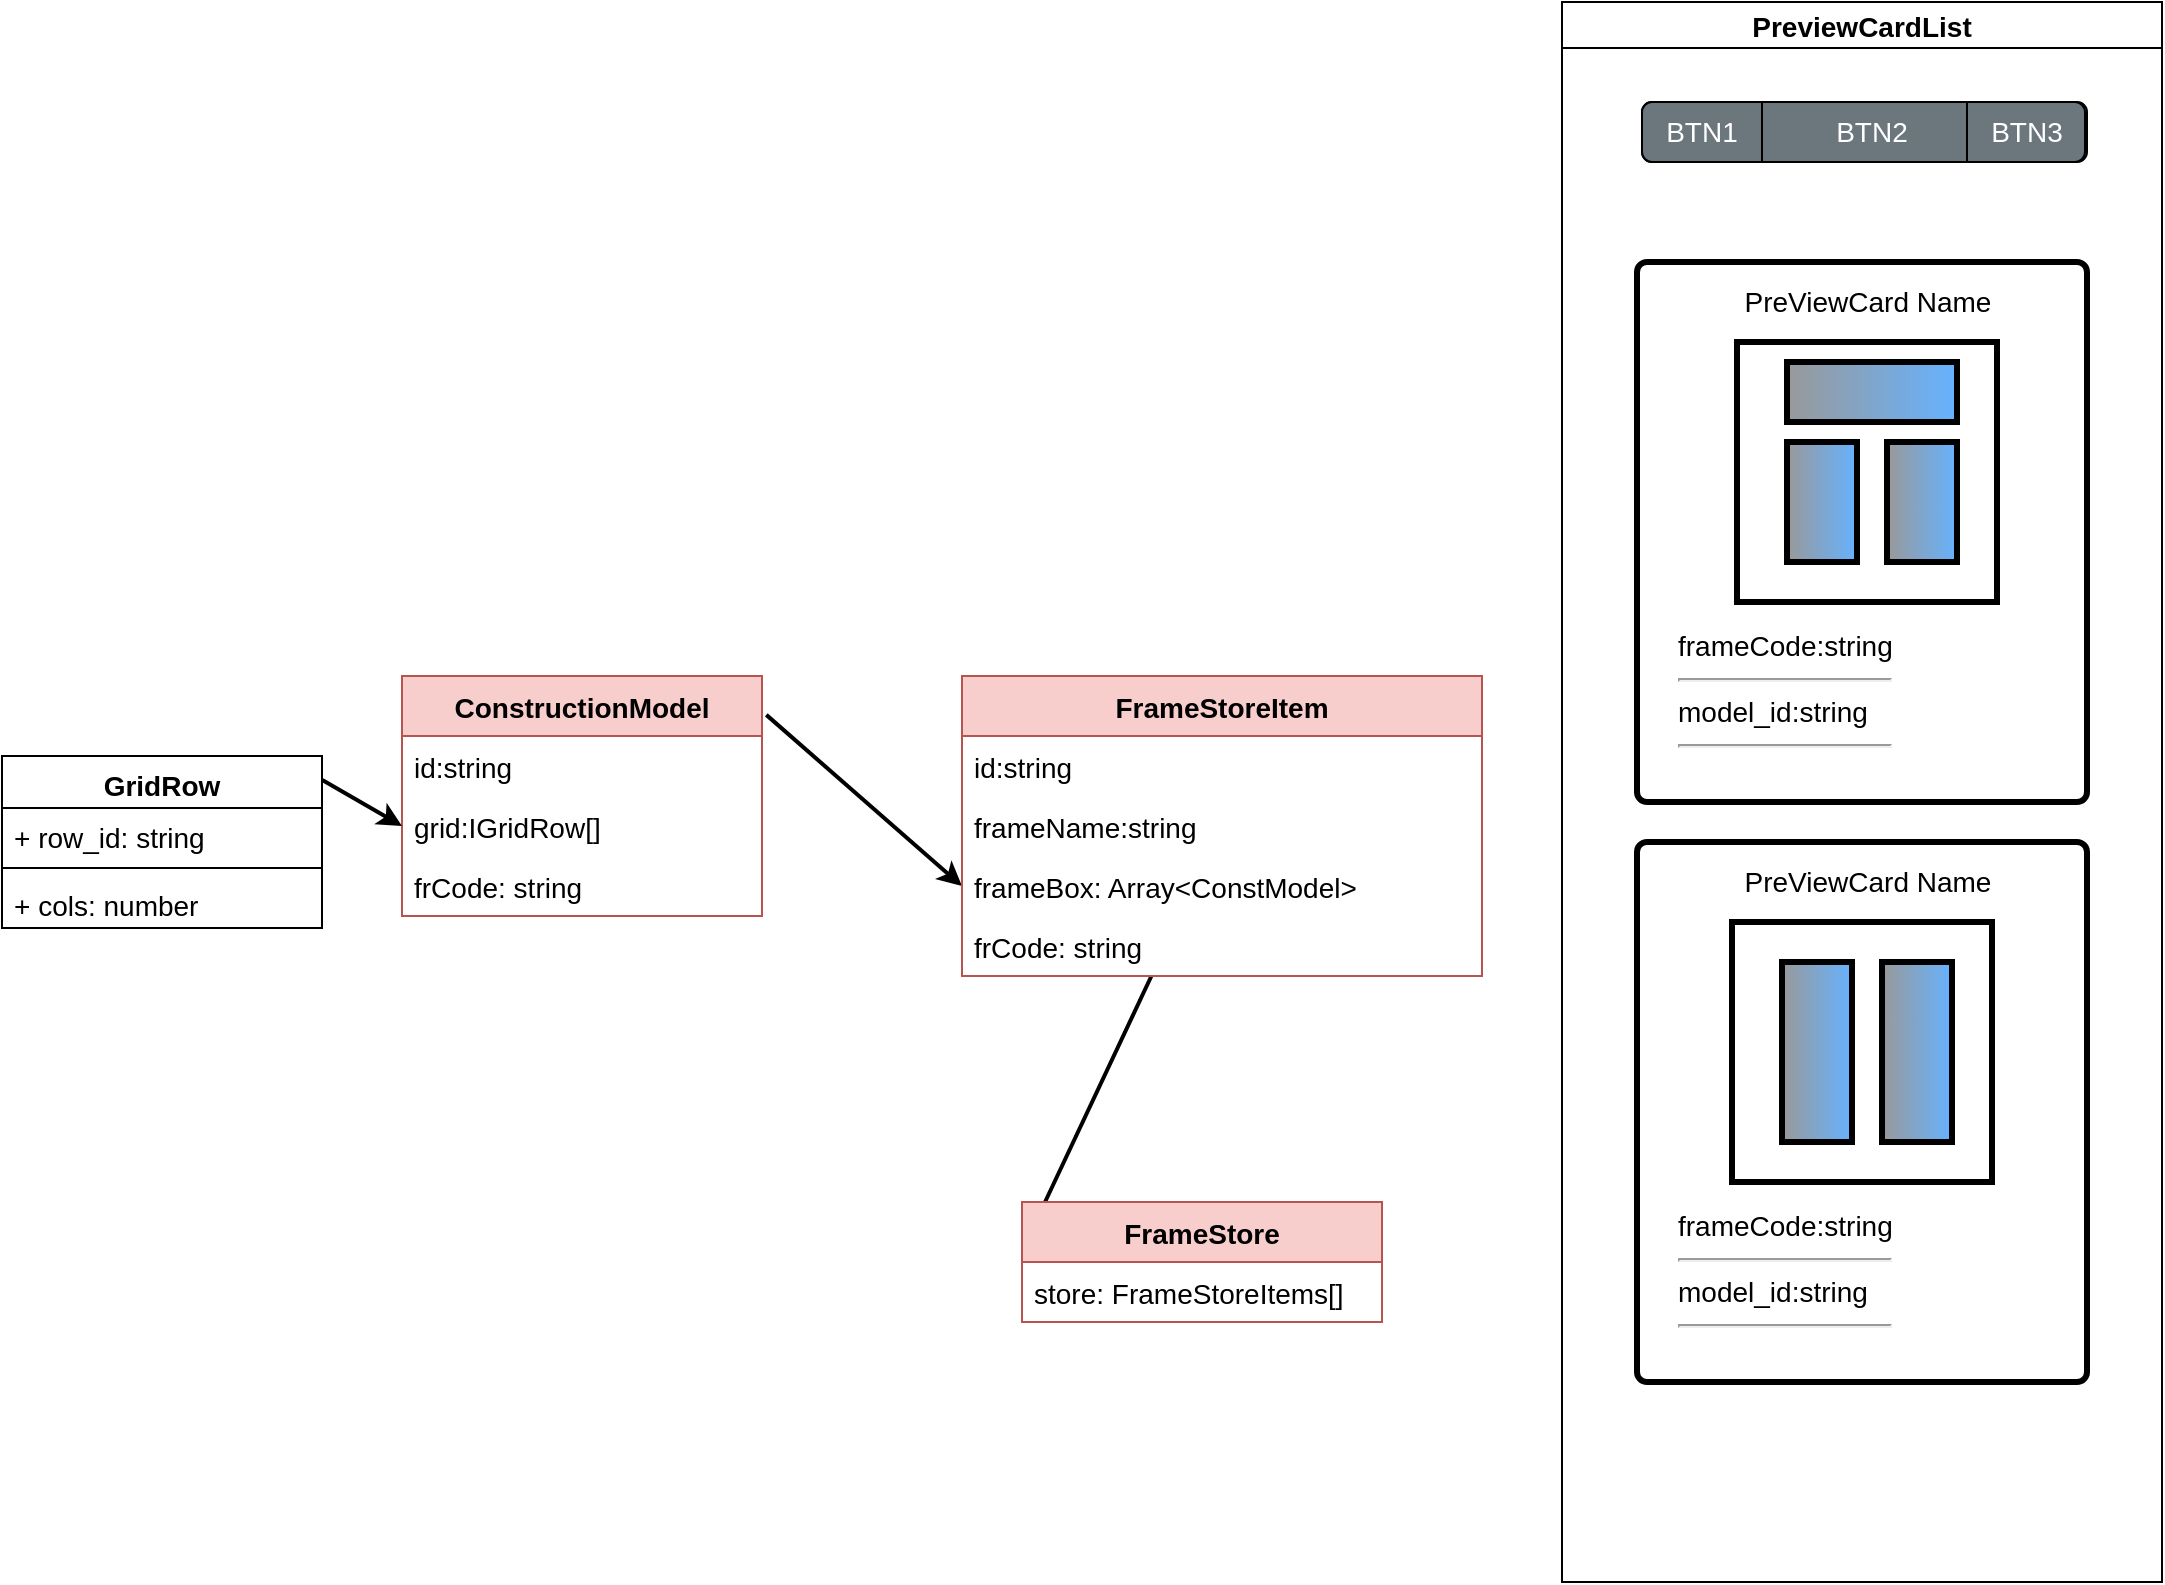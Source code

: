 <mxfile version="20.7.4" type="device" pages="3"><diagram id="C5RBs43oDa-KdzZeNtuy" name="Page-1"><mxGraphModel dx="1369" dy="2122" grid="1" gridSize="10" guides="1" tooltips="1" connect="1" arrows="1" fold="1" page="0" pageScale="1" pageWidth="1169" pageHeight="827" math="0" shadow="0"><root><mxCell id="WIyWlLk6GJQsqaUBKTNV-0"/><mxCell id="WIyWlLk6GJQsqaUBKTNV-1" parent="WIyWlLk6GJQsqaUBKTNV-0"/><mxCell id="H_NpJNuQB-T0yBPUIwQh-15" value="" style="edgeStyle=none;rounded=0;orthogonalLoop=1;jettySize=auto;html=1;fontSize=14;strokeWidth=2;entryX=0;entryY=0.5;entryDx=0;entryDy=0;exitX=1.012;exitY=0.162;exitDx=0;exitDy=0;exitPerimeter=0;" parent="WIyWlLk6GJQsqaUBKTNV-1" source="H_NpJNuQB-T0yBPUIwQh-0" target="H_NpJNuQB-T0yBPUIwQh-12" edge="1"><mxGeometry relative="1" as="geometry"/></mxCell><mxCell id="H_NpJNuQB-T0yBPUIwQh-0" value="ConstructionModel" style="swimlane;fontStyle=1;childLayout=stackLayout;horizontal=1;startSize=30;horizontalStack=0;resizeParent=1;resizeParentMax=0;resizeLast=0;collapsible=1;marginBottom=0;fontSize=14;labelBackgroundColor=none;fillColor=#f8cecc;strokeColor=#b85450;" parent="WIyWlLk6GJQsqaUBKTNV-1" vertex="1"><mxGeometry x="250" y="-483" width="180" height="120" as="geometry"/></mxCell><mxCell id="H_NpJNuQB-T0yBPUIwQh-1" value="id:string" style="text;strokeColor=none;fillColor=none;align=left;verticalAlign=middle;spacingLeft=4;spacingRight=4;overflow=hidden;points=[[0,0.5],[1,0.5]];portConstraint=eastwest;rotatable=0;fontSize=14;" parent="H_NpJNuQB-T0yBPUIwQh-0" vertex="1"><mxGeometry y="30" width="180" height="30" as="geometry"/></mxCell><mxCell id="H_NpJNuQB-T0yBPUIwQh-2" value="grid:IGridRow[]" style="text;strokeColor=none;fillColor=none;align=left;verticalAlign=middle;spacingLeft=4;spacingRight=4;overflow=hidden;points=[[0,0.5],[1,0.5]];portConstraint=eastwest;rotatable=0;fontSize=14;" parent="H_NpJNuQB-T0yBPUIwQh-0" vertex="1"><mxGeometry y="60" width="180" height="30" as="geometry"/></mxCell><mxCell id="H_NpJNuQB-T0yBPUIwQh-3" value="frCode: string" style="text;strokeColor=none;fillColor=none;align=left;verticalAlign=middle;spacingLeft=4;spacingRight=4;overflow=hidden;points=[[0,0.5],[1,0.5]];portConstraint=eastwest;rotatable=0;fontSize=14;" parent="H_NpJNuQB-T0yBPUIwQh-0" vertex="1"><mxGeometry y="90" width="180" height="30" as="geometry"/></mxCell><mxCell id="H_NpJNuQB-T0yBPUIwQh-9" style="rounded=0;orthogonalLoop=1;jettySize=auto;html=1;fontSize=14;entryX=0;entryY=0.5;entryDx=0;entryDy=0;exitX=1.001;exitY=0.14;exitDx=0;exitDy=0;exitPerimeter=0;strokeWidth=2;" parent="WIyWlLk6GJQsqaUBKTNV-1" source="H_NpJNuQB-T0yBPUIwQh-5" target="H_NpJNuQB-T0yBPUIwQh-2" edge="1"><mxGeometry relative="1" as="geometry"><mxPoint x="60" y="-413" as="sourcePoint"/><mxPoint x="80" y="-373" as="targetPoint"/></mxGeometry></mxCell><mxCell id="H_NpJNuQB-T0yBPUIwQh-5" value="GridRow" style="swimlane;fontStyle=1;align=center;verticalAlign=top;childLayout=stackLayout;horizontal=1;startSize=26;horizontalStack=0;resizeParent=1;resizeParentMax=0;resizeLast=0;collapsible=1;marginBottom=0;labelBackgroundColor=none;fontSize=14;" parent="WIyWlLk6GJQsqaUBKTNV-1" vertex="1"><mxGeometry x="50" y="-443" width="160" height="86" as="geometry"><mxRectangle x="330" y="400" width="110" height="26" as="alternateBounds"/></mxGeometry></mxCell><mxCell id="H_NpJNuQB-T0yBPUIwQh-6" value="+ row_id: string" style="text;strokeColor=none;fillColor=none;align=left;verticalAlign=top;spacingLeft=4;spacingRight=4;overflow=hidden;rotatable=0;points=[[0,0.5],[1,0.5]];portConstraint=eastwest;labelBackgroundColor=none;fontSize=14;" parent="H_NpJNuQB-T0yBPUIwQh-5" vertex="1"><mxGeometry y="26" width="160" height="26" as="geometry"/></mxCell><mxCell id="H_NpJNuQB-T0yBPUIwQh-7" value="" style="line;strokeWidth=1;fillColor=none;align=left;verticalAlign=middle;spacingTop=-1;spacingLeft=3;spacingRight=3;rotatable=0;labelPosition=right;points=[];portConstraint=eastwest;labelBackgroundColor=none;fontSize=14;" parent="H_NpJNuQB-T0yBPUIwQh-5" vertex="1"><mxGeometry y="52" width="160" height="8" as="geometry"/></mxCell><mxCell id="H_NpJNuQB-T0yBPUIwQh-8" value="+ cols: number" style="text;strokeColor=none;fillColor=none;align=left;verticalAlign=top;spacingLeft=4;spacingRight=4;overflow=hidden;rotatable=0;points=[[0,0.5],[1,0.5]];portConstraint=eastwest;labelBackgroundColor=none;fontSize=14;" parent="H_NpJNuQB-T0yBPUIwQh-5" vertex="1"><mxGeometry y="60" width="160" height="26" as="geometry"/></mxCell><mxCell id="H_NpJNuQB-T0yBPUIwQh-20" value="" style="edgeStyle=none;rounded=0;orthogonalLoop=1;jettySize=auto;html=1;fontSize=14;strokeWidth=2;entryX=0.006;entryY=0.37;entryDx=0;entryDy=0;entryPerimeter=0;" parent="WIyWlLk6GJQsqaUBKTNV-1" source="H_NpJNuQB-T0yBPUIwQh-10" target="H_NpJNuQB-T0yBPUIwQh-16" edge="1"><mxGeometry relative="1" as="geometry"/></mxCell><mxCell id="H_NpJNuQB-T0yBPUIwQh-10" value="FrameStoreItem" style="swimlane;fontStyle=1;childLayout=stackLayout;horizontal=1;startSize=30;horizontalStack=0;resizeParent=1;resizeParentMax=0;resizeLast=0;collapsible=1;marginBottom=0;fontSize=14;labelBackgroundColor=none;fillColor=#f8cecc;strokeColor=#b85450;" parent="WIyWlLk6GJQsqaUBKTNV-1" vertex="1"><mxGeometry x="530" y="-483" width="260" height="150" as="geometry"/></mxCell><mxCell id="H_NpJNuQB-T0yBPUIwQh-11" value="id:string" style="text;strokeColor=none;fillColor=none;align=left;verticalAlign=middle;spacingLeft=4;spacingRight=4;overflow=hidden;points=[[0,0.5],[1,0.5]];portConstraint=eastwest;rotatable=0;fontSize=14;" parent="H_NpJNuQB-T0yBPUIwQh-10" vertex="1"><mxGeometry y="30" width="260" height="30" as="geometry"/></mxCell><mxCell id="H_NpJNuQB-T0yBPUIwQh-14" value="frameName:string" style="text;strokeColor=none;fillColor=none;align=left;verticalAlign=middle;spacingLeft=4;spacingRight=4;overflow=hidden;points=[[0,0.5],[1,0.5]];portConstraint=eastwest;rotatable=0;fontSize=14;" parent="H_NpJNuQB-T0yBPUIwQh-10" vertex="1"><mxGeometry y="60" width="260" height="30" as="geometry"/></mxCell><mxCell id="H_NpJNuQB-T0yBPUIwQh-12" value="frameBox: Array&lt;ConstModel&gt;" style="text;strokeColor=none;fillColor=none;align=left;verticalAlign=middle;spacingLeft=4;spacingRight=4;overflow=hidden;points=[[0,0.5],[1,0.5]];portConstraint=eastwest;rotatable=0;fontSize=14;" parent="H_NpJNuQB-T0yBPUIwQh-10" vertex="1"><mxGeometry y="90" width="260" height="30" as="geometry"/></mxCell><mxCell id="H_NpJNuQB-T0yBPUIwQh-13" value="frCode: string" style="text;strokeColor=none;fillColor=none;align=left;verticalAlign=middle;spacingLeft=4;spacingRight=4;overflow=hidden;points=[[0,0.5],[1,0.5]];portConstraint=eastwest;rotatable=0;fontSize=14;" parent="H_NpJNuQB-T0yBPUIwQh-10" vertex="1"><mxGeometry y="120" width="260" height="30" as="geometry"/></mxCell><mxCell id="H_NpJNuQB-T0yBPUIwQh-16" value="FrameStore" style="swimlane;fontStyle=1;childLayout=stackLayout;horizontal=1;startSize=30;horizontalStack=0;resizeParent=1;resizeParentMax=0;resizeLast=0;collapsible=1;marginBottom=0;fontSize=14;labelBackgroundColor=none;fillColor=#f8cecc;strokeColor=#b85450;" parent="WIyWlLk6GJQsqaUBKTNV-1" vertex="1"><mxGeometry x="560" y="-220" width="180" height="60" as="geometry"/></mxCell><mxCell id="H_NpJNuQB-T0yBPUIwQh-17" value="store: FrameStoreItems[]" style="text;strokeColor=none;fillColor=none;align=left;verticalAlign=middle;spacingLeft=4;spacingRight=4;overflow=hidden;points=[[0,0.5],[1,0.5]];portConstraint=eastwest;rotatable=0;fontSize=14;" parent="H_NpJNuQB-T0yBPUIwQh-16" vertex="1"><mxGeometry y="30" width="180" height="30" as="geometry"/></mxCell><mxCell id="H_NpJNuQB-T0yBPUIwQh-35" value="PreviewCardList" style="swimlane;labelBackgroundColor=none;fontSize=14;verticalAlign=middle;" parent="WIyWlLk6GJQsqaUBKTNV-1" vertex="1"><mxGeometry x="830" y="-820" width="300" height="790" as="geometry"><mxRectangle x="880" y="-770" width="150" height="27" as="alternateBounds"/></mxGeometry></mxCell><mxCell id="H_NpJNuQB-T0yBPUIwQh-86" value="" style="group" parent="H_NpJNuQB-T0yBPUIwQh-35" vertex="1" connectable="0"><mxGeometry x="37.5" y="420" width="225" height="270" as="geometry"/></mxCell><mxCell id="H_NpJNuQB-T0yBPUIwQh-87" value="frameCode:string&lt;hr&gt;model_id:string&lt;hr&gt;" style="html=1;shadow=0;dashed=0;shape=mxgraph.bootstrap.rrect;rSize=5;strokeColor=#000000;html=1;whiteSpace=wrap;fillColor=#ffffff;fontColor=#000000;verticalAlign=bottom;align=left;spacing=20;fontSize=14;labelBackgroundColor=none;strokeWidth=3;perimeterSpacing=1;" parent="H_NpJNuQB-T0yBPUIwQh-86" vertex="1"><mxGeometry width="225" height="270" as="geometry"/></mxCell><mxCell id="H_NpJNuQB-T0yBPUIwQh-55" value="" style="group;labelBackgroundColor=none;fontSize=14;fontColor=#000000;strokeColor=#000000;strokeWidth=3;fillColor=default;gradientColor=#66B2FF;gradientDirection=east;" parent="H_NpJNuQB-T0yBPUIwQh-86" vertex="1" connectable="0"><mxGeometry x="47.5" y="40" width="130" height="130" as="geometry"/></mxCell><mxCell id="H_NpJNuQB-T0yBPUIwQh-56" value="" style="whiteSpace=wrap;html=1;aspect=fixed;labelBackgroundColor=none;fontSize=14;strokeWidth=3;gradientColor=none;gradientDirection=east;fontColor=#000000;" parent="H_NpJNuQB-T0yBPUIwQh-55" vertex="1"><mxGeometry width="130" height="130" as="geometry"/></mxCell><mxCell id="H_NpJNuQB-T0yBPUIwQh-57" value="" style="rounded=0;whiteSpace=wrap;html=1;labelBackgroundColor=none;fontSize=14;strokeColor=#000000;strokeWidth=3;fillColor=#999999;gradientColor=#66B2FF;gradientDirection=east;fontColor=#000000;" parent="H_NpJNuQB-T0yBPUIwQh-55" vertex="1"><mxGeometry x="25" y="20" width="35" height="90" as="geometry"/></mxCell><mxCell id="H_NpJNuQB-T0yBPUIwQh-58" value="" style="rounded=0;whiteSpace=wrap;html=1;labelBackgroundColor=none;fontSize=14;strokeColor=#000000;strokeWidth=3;fillColor=#999999;gradientColor=#66B2FF;gradientDirection=east;fontColor=#000000;" parent="H_NpJNuQB-T0yBPUIwQh-55" vertex="1"><mxGeometry x="75" y="20" width="35" height="90" as="geometry"/></mxCell><mxCell id="H_NpJNuQB-T0yBPUIwQh-93" value="PreViewCard Name" style="text;html=1;strokeColor=none;fillColor=none;align=center;verticalAlign=middle;whiteSpace=wrap;rounded=0;labelBackgroundColor=none;fontSize=14;fontColor=#000000;" parent="H_NpJNuQB-T0yBPUIwQh-86" vertex="1"><mxGeometry x="30" y="10" width="170" height="20" as="geometry"/></mxCell><mxCell id="H_NpJNuQB-T0yBPUIwQh-73" value="" style="group" parent="H_NpJNuQB-T0yBPUIwQh-35" vertex="1" connectable="0"><mxGeometry x="37.5" y="130" width="225" height="270" as="geometry"/></mxCell><mxCell id="H_NpJNuQB-T0yBPUIwQh-33" value="frameCode:string&lt;hr&gt;model_id:string&lt;hr&gt;" style="html=1;shadow=0;dashed=0;shape=mxgraph.bootstrap.rrect;rSize=5;strokeColor=#000000;html=1;whiteSpace=wrap;fillColor=#ffffff;fontColor=#000000;verticalAlign=bottom;align=left;spacing=20;fontSize=14;labelBackgroundColor=none;strokeWidth=3;perimeterSpacing=1;" parent="H_NpJNuQB-T0yBPUIwQh-73" vertex="1"><mxGeometry width="225" height="270" as="geometry"/></mxCell><mxCell id="H_NpJNuQB-T0yBPUIwQh-67" value="" style="group;labelBackgroundColor=none;fontSize=14;fontColor=#000000;strokeColor=#000000;strokeWidth=3;fillColor=default;gradientColor=#66B2FF;gradientDirection=east;" parent="H_NpJNuQB-T0yBPUIwQh-73" vertex="1" connectable="0"><mxGeometry x="50" y="40" width="130" height="130" as="geometry"/></mxCell><mxCell id="H_NpJNuQB-T0yBPUIwQh-68" value="" style="whiteSpace=wrap;html=1;aspect=fixed;labelBackgroundColor=none;fontSize=14;strokeWidth=3;gradientColor=none;gradientDirection=east;fontColor=#000000;" parent="H_NpJNuQB-T0yBPUIwQh-67" vertex="1"><mxGeometry width="130" height="130" as="geometry"/></mxCell><mxCell id="H_NpJNuQB-T0yBPUIwQh-69" value="" style="rounded=0;whiteSpace=wrap;html=1;labelBackgroundColor=none;fontSize=14;strokeColor=#000000;strokeWidth=3;fillColor=#999999;gradientColor=#66B2FF;gradientDirection=east;fontColor=#000000;" parent="H_NpJNuQB-T0yBPUIwQh-67" vertex="1"><mxGeometry x="25" y="50" width="35" height="60" as="geometry"/></mxCell><mxCell id="H_NpJNuQB-T0yBPUIwQh-70" value="" style="rounded=0;whiteSpace=wrap;html=1;labelBackgroundColor=none;fontSize=14;strokeColor=#000000;strokeWidth=3;fillColor=#999999;gradientColor=#66B2FF;gradientDirection=east;fontColor=#000000;" parent="H_NpJNuQB-T0yBPUIwQh-67" vertex="1"><mxGeometry x="75" y="50" width="35" height="60" as="geometry"/></mxCell><mxCell id="H_NpJNuQB-T0yBPUIwQh-71" value="" style="rounded=0;whiteSpace=wrap;html=1;labelBackgroundColor=none;fontSize=14;strokeColor=#000000;strokeWidth=3;fillColor=#999999;gradientColor=#66B2FF;gradientDirection=east;fontColor=#000000;" parent="H_NpJNuQB-T0yBPUIwQh-67" vertex="1"><mxGeometry x="25" y="10" width="85" height="30" as="geometry"/></mxCell><mxCell id="H_NpJNuQB-T0yBPUIwQh-72" value="PreViewCard Name" style="text;html=1;strokeColor=none;fillColor=none;align=center;verticalAlign=middle;whiteSpace=wrap;rounded=0;labelBackgroundColor=none;fontSize=14;fontColor=#000000;" parent="H_NpJNuQB-T0yBPUIwQh-73" vertex="1"><mxGeometry x="30" y="10" width="170" height="20" as="geometry"/></mxCell><mxCell id="H_NpJNuQB-T0yBPUIwQh-95" value="" style="html=1;shadow=0;dashed=0;shape=mxgraph.bootstrap.rrect;rSize=5;strokeColor=default;html=1;whiteSpace=wrap;fillColor=#6C767D;fontColor=#ffffff;sketch=0;labelBackgroundColor=none;fontSize=14;labelBorderColor=default;" parent="H_NpJNuQB-T0yBPUIwQh-35" vertex="1"><mxGeometry x="40" y="50" width="222.5" height="30" as="geometry"/></mxCell><mxCell id="H_NpJNuQB-T0yBPUIwQh-96" value="&lt;font color=&quot;#ffffff&quot;&gt;BTN1&lt;/font&gt;" style="strokeColor=inherit;fillColor=inherit;gradientColor=inherit;fontColor=inherit;html=1;shadow=0;dashed=0;shape=mxgraph.bootstrap.leftButton;rSize=5;perimeter=none;whiteSpace=wrap;resizeHeight=1;sketch=0;labelBackgroundColor=none;fontSize=14;" parent="H_NpJNuQB-T0yBPUIwQh-95" vertex="1"><mxGeometry width="60" height="30" relative="1" as="geometry"/></mxCell><mxCell id="H_NpJNuQB-T0yBPUIwQh-97" value="&lt;font color=&quot;#ffffff&quot;&gt;BTN2&lt;/font&gt;" style="strokeColor=inherit;fillColor=inherit;gradientColor=inherit;fontColor=inherit;html=1;shadow=0;dashed=0;perimeter=none;whiteSpace=wrap;resizeHeight=1;sketch=0;labelBackgroundColor=none;fontSize=14;" parent="H_NpJNuQB-T0yBPUIwQh-95" vertex="1"><mxGeometry width="110" height="30" relative="1" as="geometry"><mxPoint x="60" as="offset"/></mxGeometry></mxCell><mxCell id="H_NpJNuQB-T0yBPUIwQh-98" value="&lt;font color=&quot;#ffffff&quot;&gt;BTN3&lt;/font&gt;" style="strokeColor=inherit;fillColor=inherit;gradientColor=inherit;fontColor=inherit;html=1;shadow=0;dashed=0;shape=mxgraph.bootstrap.rightButton;rSize=5;perimeter=none;whiteSpace=wrap;resizeHeight=1;sketch=0;labelBackgroundColor=none;fontSize=14;" parent="H_NpJNuQB-T0yBPUIwQh-95" vertex="1"><mxGeometry x="1" width="59" height="30" relative="1" as="geometry"><mxPoint x="-60" as="offset"/></mxGeometry></mxCell></root></mxGraphModel></diagram><diagram id="SmPfj9I6E8YRT7LSqEjZ" name="Страница 2"><mxGraphModel dx="3128" dy="2368" grid="1" gridSize="10" guides="1" tooltips="1" connect="1" arrows="1" fold="1" page="0" pageScale="1" pageWidth="827" pageHeight="1169" background="#ffffff" math="0" shadow="0"><root><mxCell id="kWHFex6emPiUPYQI3Onq-0"/><mxCell id="kWHFex6emPiUPYQI3Onq-1" style="" parent="kWHFex6emPiUPYQI3Onq-0"/><mxCell id="yOlf1DxYLfiq7W2MdkIP-239" value="&lt;font color=&quot;#000000&quot;&gt;Vertical&lt;/font&gt;" style="rounded=0;whiteSpace=wrap;html=1;labelBackgroundColor=none;fillStyle=auto;fontColor=#FF0000;fillColor=#CCCCCC;opacity=70;" parent="kWHFex6emPiUPYQI3Onq-1" vertex="1"><mxGeometry x="1091.87" y="220" width="368.13" height="720" as="geometry"/></mxCell><mxCell id="yOlf1DxYLfiq7W2MdkIP-237" value="&lt;font color=&quot;#000000&quot;&gt;Vertical&lt;/font&gt;" style="rounded=0;whiteSpace=wrap;html=1;labelBackgroundColor=none;fillStyle=cross-hatch;fontColor=#FF0000;fillColor=#66FFFF;" parent="kWHFex6emPiUPYQI3Onq-1" vertex="1"><mxGeometry x="1210" y="290" width="190" height="240" as="geometry"/></mxCell><mxCell id="yOlf1DxYLfiq7W2MdkIP-236" value="&lt;font color=&quot;#000000&quot;&gt;Horisont&lt;/font&gt;" style="rounded=0;whiteSpace=wrap;html=1;labelBackgroundColor=none;fillStyle=hatch;fontColor=#FF0000;fillColor=#FF33FF;" parent="kWHFex6emPiUPYQI3Onq-1" vertex="1"><mxGeometry x="1238.78" y="330" width="120" height="120" as="geometry"/></mxCell><mxCell id="yOlf1DxYLfiq7W2MdkIP-238" value="&lt;font color=&quot;#000000&quot;&gt;Horisont&lt;/font&gt;" style="rounded=0;whiteSpace=wrap;html=1;labelBackgroundColor=none;fillStyle=hatch;fontColor=#FF0000;fillColor=#FF33FF;" parent="kWHFex6emPiUPYQI3Onq-1" vertex="1"><mxGeometry x="1240" y="460" width="120" height="70" as="geometry"/></mxCell><mxCell id="yOlf1DxYLfiq7W2MdkIP-233" value="&lt;font color=&quot;#000000&quot;&gt;Vertical&lt;/font&gt;" style="rounded=0;whiteSpace=wrap;html=1;labelBackgroundColor=none;fillStyle=cross-hatch;fontColor=#FF0000;fillColor=#66FFFF;movable=1;resizable=1;rotatable=1;deletable=1;editable=1;connectable=1;" parent="kWHFex6emPiUPYQI3Onq-1" vertex="1"><mxGeometry x="1240" y="610" width="160" height="280" as="geometry"/></mxCell><mxCell id="yOlf1DxYLfiq7W2MdkIP-234" value="&lt;font color=&quot;#000000&quot;&gt;Horisont&lt;/font&gt;" style="rounded=0;whiteSpace=wrap;html=1;labelBackgroundColor=none;fillStyle=hatch;fontColor=#FF0000;fillColor=#FF33FF;" parent="kWHFex6emPiUPYQI3Onq-1" vertex="1"><mxGeometry x="1270.38" y="650" width="120" height="120" as="geometry"/></mxCell><mxCell id="kWHFex6emPiUPYQI3Onq-2" value="FullConstruction" style="swimlane;fillColor=#dae8fc;strokeColor=#6c8ebf;glass=0;swimlaneFillColor=#7F00FF;movable=1;resizable=1;rotatable=1;deletable=1;editable=1;connectable=1;fontColor=#000000;rounded=1;" parent="kWHFex6emPiUPYQI3Onq-1" vertex="1"><mxGeometry x="30" y="200" width="310" height="430" as="geometry"/></mxCell><mxCell id="kWHFex6emPiUPYQI3Onq-7" value="VFramesSet" style="swimlane;fillColor=#dae8fc;strokeColor=#6c8ebf;swimlaneFillColor=#6666FF;flipV=0;fontColor=#000000;rounded=1;" parent="kWHFex6emPiUPYQI3Onq-2" vertex="1"><mxGeometry x="60" y="120" width="100" height="310" as="geometry"><mxRectangle x="60" y="120" width="100" height="23" as="alternateBounds"/></mxGeometry></mxCell><mxCell id="kWHFex6emPiUPYQI3Onq-10" value="Frame" style="swimlane;fontStyle=0;childLayout=stackLayout;horizontal=1;startSize=30;horizontalStack=0;resizeParent=1;resizeParentMax=0;resizeLast=0;collapsible=1;marginBottom=0;fillColor=#f8cecc;strokeColor=#b85450;fontColor=#000000;rounded=1;" parent="kWHFex6emPiUPYQI3Onq-7" vertex="1" collapsed="1"><mxGeometry x="15" y="30" width="70" height="30" as="geometry"><mxRectangle x="40" y="30" width="70" height="120" as="alternateBounds"/></mxGeometry></mxCell><mxCell id="kWHFex6emPiUPYQI3Onq-11" value="ID" style="text;strokeColor=#82b366;fillColor=#d5e8d4;align=left;verticalAlign=middle;spacingLeft=4;spacingRight=4;overflow=hidden;points=[[0,0.5],[1,0.5]];portConstraint=eastwest;rotatable=0;rounded=1;" parent="kWHFex6emPiUPYQI3Onq-10" vertex="1"><mxGeometry y="30" width="70" height="30" as="geometry"/></mxCell><mxCell id="kWHFex6emPiUPYQI3Onq-12" value="frCode" style="text;strokeColor=#82b366;fillColor=#d5e8d4;align=left;verticalAlign=middle;spacingLeft=4;spacingRight=4;overflow=hidden;points=[[0,0.5],[1,0.5]];portConstraint=eastwest;rotatable=0;rounded=1;" parent="kWHFex6emPiUPYQI3Onq-10" vertex="1"><mxGeometry y="60" width="70" height="30" as="geometry"/></mxCell><mxCell id="kWHFex6emPiUPYQI3Onq-13" value="grid[]" style="text;strokeColor=#82b366;fillColor=#d5e8d4;align=left;verticalAlign=middle;spacingLeft=4;spacingRight=4;overflow=hidden;points=[[0,0.5],[1,0.5]];portConstraint=eastwest;rotatable=0;rounded=1;" parent="kWHFex6emPiUPYQI3Onq-10" vertex="1"><mxGeometry y="90" width="70" height="30" as="geometry"/></mxCell><mxCell id="kWHFex6emPiUPYQI3Onq-62" style="edgeStyle=elbowEdgeStyle;rounded=1;orthogonalLoop=1;jettySize=auto;html=1;exitX=0.5;exitY=1;exitDx=0;exitDy=0;entryX=0.5;entryY=0;entryDx=0;entryDy=0;fontColor=#000000;" parent="kWHFex6emPiUPYQI3Onq-7" source="kWHFex6emPiUPYQI3Onq-34" target="kWHFex6emPiUPYQI3Onq-39" edge="1"><mxGeometry relative="1" as="geometry"/></mxCell><mxCell id="kWHFex6emPiUPYQI3Onq-34" value="Frame" style="swimlane;fontStyle=0;childLayout=stackLayout;horizontal=1;startSize=30;horizontalStack=0;resizeParent=1;resizeParentMax=0;resizeLast=0;collapsible=1;marginBottom=0;fillColor=#f8cecc;strokeColor=#b85450;fontColor=#000000;rounded=1;" parent="kWHFex6emPiUPYQI3Onq-7" vertex="1" collapsed="1"><mxGeometry x="15" y="60" width="70" height="30" as="geometry"><mxRectangle x="40" y="30" width="70" height="120" as="alternateBounds"/></mxGeometry></mxCell><mxCell id="kWHFex6emPiUPYQI3Onq-35" value="ID" style="text;strokeColor=#82b366;fillColor=#d5e8d4;align=left;verticalAlign=middle;spacingLeft=4;spacingRight=4;overflow=hidden;points=[[0,0.5],[1,0.5]];portConstraint=eastwest;rotatable=0;rounded=1;" parent="kWHFex6emPiUPYQI3Onq-34" vertex="1"><mxGeometry y="30" width="70" height="30" as="geometry"/></mxCell><mxCell id="kWHFex6emPiUPYQI3Onq-36" value="frCode" style="text;strokeColor=#82b366;fillColor=#d5e8d4;align=left;verticalAlign=middle;spacingLeft=4;spacingRight=4;overflow=hidden;points=[[0,0.5],[1,0.5]];portConstraint=eastwest;rotatable=0;rounded=1;" parent="kWHFex6emPiUPYQI3Onq-34" vertex="1"><mxGeometry y="60" width="70" height="30" as="geometry"/></mxCell><mxCell id="kWHFex6emPiUPYQI3Onq-37" value="grid[]" style="text;strokeColor=#82b366;fillColor=#d5e8d4;align=left;verticalAlign=middle;spacingLeft=4;spacingRight=4;overflow=hidden;points=[[0,0.5],[1,0.5]];portConstraint=eastwest;rotatable=0;rounded=1;" parent="kWHFex6emPiUPYQI3Onq-34" vertex="1"><mxGeometry y="90" width="70" height="30" as="geometry"/></mxCell><mxCell id="kWHFex6emPiUPYQI3Onq-39" value="Frame" style="swimlane;fontStyle=0;childLayout=stackLayout;horizontal=1;startSize=30;horizontalStack=0;resizeParent=1;resizeParentMax=0;resizeLast=0;collapsible=1;marginBottom=0;fillColor=#f8cecc;strokeColor=#b85450;fontColor=#000000;rounded=1;" parent="kWHFex6emPiUPYQI3Onq-7" vertex="1"><mxGeometry x="15" y="110" width="70" height="120" as="geometry"><mxRectangle x="40" y="110" width="70" height="30" as="alternateBounds"/></mxGeometry></mxCell><mxCell id="kWHFex6emPiUPYQI3Onq-40" value="ID" style="text;strokeColor=#82b366;fillColor=#d5e8d4;align=left;verticalAlign=middle;spacingLeft=4;spacingRight=4;overflow=hidden;points=[[0,0.5],[1,0.5]];portConstraint=eastwest;rotatable=0;fontColor=#000000;rounded=1;" parent="kWHFex6emPiUPYQI3Onq-39" vertex="1"><mxGeometry y="30" width="70" height="30" as="geometry"/></mxCell><mxCell id="kWHFex6emPiUPYQI3Onq-41" value="frCode" style="text;strokeColor=#82b366;fillColor=#d5e8d4;align=left;verticalAlign=middle;spacingLeft=4;spacingRight=4;overflow=hidden;points=[[0,0.5],[1,0.5]];portConstraint=eastwest;rotatable=0;fontColor=#000000;rounded=1;" parent="kWHFex6emPiUPYQI3Onq-39" vertex="1"><mxGeometry y="60" width="70" height="30" as="geometry"/></mxCell><mxCell id="kWHFex6emPiUPYQI3Onq-42" value="grid[]" style="text;strokeColor=#82b366;fillColor=#d5e8d4;align=left;verticalAlign=middle;spacingLeft=4;spacingRight=4;overflow=hidden;points=[[0,0.5],[1,0.5]];portConstraint=eastwest;rotatable=0;fontColor=#000000;rounded=1;" parent="kWHFex6emPiUPYQI3Onq-39" vertex="1"><mxGeometry y="90" width="70" height="30" as="geometry"/></mxCell><mxCell id="IPO-ftVUfzBFnNFCNetl-4" value="" style="group;rounded=1;" parent="kWHFex6emPiUPYQI3Onq-7" connectable="0" vertex="1"><mxGeometry y="290" width="20" height="20" as="geometry"/></mxCell><mxCell id="IPO-ftVUfzBFnNFCNetl-0" value="" style="ellipse;whiteSpace=wrap;html=1;aspect=fixed;rounded=1;" parent="IPO-ftVUfzBFnNFCNetl-4" vertex="1"><mxGeometry width="20" height="20" as="geometry"/></mxCell><mxCell id="IPO-ftVUfzBFnNFCNetl-1" value="1" style="text;html=1;strokeColor=none;fillColor=none;align=center;verticalAlign=middle;whiteSpace=wrap;rounded=1;fontSize=10;" parent="IPO-ftVUfzBFnNFCNetl-4" vertex="1"><mxGeometry width="20" height="20" as="geometry"/></mxCell><mxCell id="kWHFex6emPiUPYQI3Onq-8" value="VFramesSet" style="swimlane;fillColor=#dae8fc;strokeColor=#6c8ebf;swimlaneFillColor=#6666FF;fontColor=#000000;rounded=1;" parent="kWHFex6emPiUPYQI3Onq-2" vertex="1"><mxGeometry x="160" y="120" width="100" height="260" as="geometry"><mxRectangle x="160" y="120" width="110" height="30" as="alternateBounds"/></mxGeometry></mxCell><mxCell id="kWHFex6emPiUPYQI3Onq-29" value="Frame" style="swimlane;fontStyle=0;childLayout=stackLayout;horizontal=1;startSize=30;horizontalStack=0;resizeParent=1;resizeParentMax=0;resizeLast=0;collapsible=1;marginBottom=0;fillColor=#f8cecc;strokeColor=#b85450;fontColor=#000000;rounded=1;" parent="kWHFex6emPiUPYQI3Onq-8" vertex="1"><mxGeometry x="15" y="80" width="70" height="120" as="geometry"><mxRectangle x="40" y="80" width="70" height="30" as="alternateBounds"/></mxGeometry></mxCell><mxCell id="kWHFex6emPiUPYQI3Onq-30" value="ID" style="text;strokeColor=#82b366;fillColor=#d5e8d4;align=left;verticalAlign=middle;spacingLeft=4;spacingRight=4;overflow=hidden;points=[[0,0.5],[1,0.5]];portConstraint=eastwest;rotatable=0;fontColor=#000000;rounded=1;" parent="kWHFex6emPiUPYQI3Onq-29" vertex="1"><mxGeometry y="30" width="70" height="30" as="geometry"/></mxCell><mxCell id="kWHFex6emPiUPYQI3Onq-31" value="frCode" style="text;strokeColor=#82b366;fillColor=#d5e8d4;align=left;verticalAlign=middle;spacingLeft=4;spacingRight=4;overflow=hidden;points=[[0,0.5],[1,0.5]];portConstraint=eastwest;rotatable=0;fontColor=#000000;rounded=1;" parent="kWHFex6emPiUPYQI3Onq-29" vertex="1"><mxGeometry y="60" width="70" height="30" as="geometry"/></mxCell><mxCell id="kWHFex6emPiUPYQI3Onq-32" value="grid[]" style="text;strokeColor=#82b366;fillColor=#d5e8d4;align=left;verticalAlign=middle;spacingLeft=4;spacingRight=4;overflow=hidden;points=[[0,0.5],[1,0.5]];portConstraint=eastwest;rotatable=0;fontColor=#000000;rounded=1;" parent="kWHFex6emPiUPYQI3Onq-29" vertex="1"><mxGeometry y="90" width="70" height="30" as="geometry"/></mxCell><mxCell id="kWHFex6emPiUPYQI3Onq-61" style="edgeStyle=elbowEdgeStyle;rounded=1;orthogonalLoop=1;jettySize=auto;html=1;exitX=0.5;exitY=1;exitDx=0;exitDy=0;entryX=0.5;entryY=0;entryDx=0;entryDy=0;fontColor=#000000;" parent="kWHFex6emPiUPYQI3Onq-8" source="kWHFex6emPiUPYQI3Onq-24" target="kWHFex6emPiUPYQI3Onq-29" edge="1"><mxGeometry relative="1" as="geometry"/></mxCell><mxCell id="kWHFex6emPiUPYQI3Onq-24" value="Frame" style="swimlane;fontStyle=0;childLayout=stackLayout;horizontal=1;startSize=30;horizontalStack=0;resizeParent=1;resizeParentMax=0;resizeLast=0;collapsible=1;marginBottom=0;fillColor=#f8cecc;strokeColor=#b85450;fontColor=#000000;rounded=1;" parent="kWHFex6emPiUPYQI3Onq-8" vertex="1" collapsed="1"><mxGeometry x="15" y="30" width="70" height="30" as="geometry"><mxRectangle x="40" y="30" width="70" height="120" as="alternateBounds"/></mxGeometry></mxCell><mxCell id="kWHFex6emPiUPYQI3Onq-25" value="ID" style="text;strokeColor=#82b366;fillColor=#d5e8d4;align=left;verticalAlign=middle;spacingLeft=4;spacingRight=4;overflow=hidden;points=[[0,0.5],[1,0.5]];portConstraint=eastwest;rotatable=0;rounded=1;" parent="kWHFex6emPiUPYQI3Onq-24" vertex="1"><mxGeometry y="30" width="70" height="30" as="geometry"/></mxCell><mxCell id="kWHFex6emPiUPYQI3Onq-26" value="frCode" style="text;strokeColor=#82b366;fillColor=#d5e8d4;align=left;verticalAlign=middle;spacingLeft=4;spacingRight=4;overflow=hidden;points=[[0,0.5],[1,0.5]];portConstraint=eastwest;rotatable=0;rounded=1;" parent="kWHFex6emPiUPYQI3Onq-24" vertex="1"><mxGeometry y="60" width="70" height="30" as="geometry"/></mxCell><mxCell id="kWHFex6emPiUPYQI3Onq-27" value="grid[]" style="text;strokeColor=#82b366;fillColor=#d5e8d4;align=left;verticalAlign=middle;spacingLeft=4;spacingRight=4;overflow=hidden;points=[[0,0.5],[1,0.5]];portConstraint=eastwest;rotatable=0;rounded=1;" parent="kWHFex6emPiUPYQI3Onq-24" vertex="1"><mxGeometry y="90" width="70" height="30" as="geometry"/></mxCell><mxCell id="IPO-ftVUfzBFnNFCNetl-7" value="" style="group;rounded=1;" parent="kWHFex6emPiUPYQI3Onq-8" connectable="0" vertex="1"><mxGeometry y="240" width="20" height="20" as="geometry"/></mxCell><mxCell id="IPO-ftVUfzBFnNFCNetl-8" value="" style="ellipse;whiteSpace=wrap;html=1;aspect=fixed;rounded=1;" parent="IPO-ftVUfzBFnNFCNetl-7" vertex="1"><mxGeometry width="20" height="20" as="geometry"/></mxCell><mxCell id="IPO-ftVUfzBFnNFCNetl-9" value="2" style="text;html=1;strokeColor=none;fillColor=none;align=center;verticalAlign=middle;whiteSpace=wrap;rounded=1;fontSize=10;" parent="IPO-ftVUfzBFnNFCNetl-7" vertex="1"><mxGeometry width="20" height="20" as="geometry"/></mxCell><mxCell id="kBBUncJP_tdqao1h_2B7-0" style="edgeStyle=elbowEdgeStyle;html=1;exitX=1;exitY=0.5;exitDx=0;exitDy=0;entryX=-0.003;entryY=0.035;entryDx=0;entryDy=0;entryPerimeter=0;labelBackgroundColor=#000000;fontColor=#000000;strokeColor=#000000;rounded=1;" parent="kWHFex6emPiUPYQI3Onq-1" source="kWHFex6emPiUPYQI3Onq-44" target="kWHFex6emPiUPYQI3Onq-2" edge="1"><mxGeometry relative="1" as="geometry"/></mxCell><mxCell id="kBBUncJP_tdqao1h_2B7-1" style="edgeStyle=elbowEdgeStyle;html=1;exitX=1;exitY=0.5;exitDx=0;exitDy=0;entryX=-0.01;entryY=0.035;entryDx=0;entryDy=0;entryPerimeter=0;labelBackgroundColor=#000000;fontColor=#000000;strokeColor=#000000;rounded=1;" parent="kWHFex6emPiUPYQI3Onq-1" source="kWHFex6emPiUPYQI3Onq-49" target="kWHFex6emPiUPYQI3Onq-7" edge="1"><mxGeometry relative="1" as="geometry"/></mxCell><mxCell id="kBBUncJP_tdqao1h_2B7-2" style="edgeStyle=elbowEdgeStyle;html=1;exitX=1.012;exitY=0.158;exitDx=0;exitDy=0;entryX=0.029;entryY=0.142;entryDx=0;entryDy=0;entryPerimeter=0;labelBackgroundColor=#000000;fontColor=#000000;strokeColor=#000000;exitPerimeter=0;rounded=1;" parent="kWHFex6emPiUPYQI3Onq-1" source="kWHFex6emPiUPYQI3Onq-55" target="kWHFex6emPiUPYQI3Onq-39" edge="1"><mxGeometry relative="1" as="geometry"/></mxCell><mxCell id="IPO-ftVUfzBFnNFCNetl-11" value="Frame" style="swimlane;fontStyle=0;childLayout=stackLayout;horizontal=1;startSize=30;horizontalStack=0;resizeParent=1;resizeParentMax=0;resizeLast=0;collapsible=1;marginBottom=0;fillColor=#f8cecc;strokeColor=#b85450;fontColor=#000000;rounded=1;" parent="kWHFex6emPiUPYQI3Onq-1" vertex="1"><mxGeometry x="-310" y="440" width="70" height="120" as="geometry"><mxRectangle x="40" y="110" width="70" height="30" as="alternateBounds"/></mxGeometry></mxCell><mxCell id="IPO-ftVUfzBFnNFCNetl-12" value="ID" style="text;strokeColor=#82b366;fillColor=#d5e8d4;align=left;verticalAlign=middle;spacingLeft=4;spacingRight=4;overflow=hidden;points=[[0,0.5],[1,0.5]];portConstraint=eastwest;rotatable=0;fontColor=#000000;rounded=1;" parent="IPO-ftVUfzBFnNFCNetl-11" vertex="1"><mxGeometry y="30" width="70" height="30" as="geometry"/></mxCell><mxCell id="IPO-ftVUfzBFnNFCNetl-13" value="frCode" style="text;strokeColor=#82b366;fillColor=#d5e8d4;align=left;verticalAlign=middle;spacingLeft=4;spacingRight=4;overflow=hidden;points=[[0,0.5],[1,0.5]];portConstraint=eastwest;rotatable=0;fontColor=#000000;rounded=1;" parent="IPO-ftVUfzBFnNFCNetl-11" vertex="1"><mxGeometry y="60" width="70" height="30" as="geometry"/></mxCell><mxCell id="IPO-ftVUfzBFnNFCNetl-14" value="grid[]" style="text;strokeColor=#82b366;fillColor=#d5e8d4;align=left;verticalAlign=middle;spacingLeft=4;spacingRight=4;overflow=hidden;points=[[0,0.5],[1,0.5]];portConstraint=eastwest;rotatable=0;fontColor=#000000;rounded=1;" parent="IPO-ftVUfzBFnNFCNetl-11" vertex="1"><mxGeometry y="90" width="70" height="30" as="geometry"/></mxCell><mxCell id="IPO-ftVUfzBFnNFCNetl-15" style="edgeStyle=orthogonalEdgeStyle;rounded=1;orthogonalLoop=1;jettySize=auto;html=1;exitX=0;exitY=0.5;exitDx=0;exitDy=0;entryX=1;entryY=0.5;entryDx=0;entryDy=0;fontSize=10;" parent="kWHFex6emPiUPYQI3Onq-1" source="kWHFex6emPiUPYQI3Onq-56" target="IPO-ftVUfzBFnNFCNetl-12" edge="1"><mxGeometry relative="1" as="geometry"/></mxCell><mxCell id="IPO-ftVUfzBFnNFCNetl-16" style="edgeStyle=orthogonalEdgeStyle;rounded=1;orthogonalLoop=1;jettySize=auto;html=1;exitX=0;exitY=0.5;exitDx=0;exitDy=0;entryX=1;entryY=0.5;entryDx=0;entryDy=0;fontSize=10;" parent="kWHFex6emPiUPYQI3Onq-1" source="kWHFex6emPiUPYQI3Onq-57" target="IPO-ftVUfzBFnNFCNetl-13" edge="1"><mxGeometry relative="1" as="geometry"/></mxCell><mxCell id="IPO-ftVUfzBFnNFCNetl-17" style="edgeStyle=orthogonalEdgeStyle;rounded=1;orthogonalLoop=1;jettySize=auto;html=1;exitX=0;exitY=0.5;exitDx=0;exitDy=0;entryX=1;entryY=0.5;entryDx=0;entryDy=0;fontSize=10;" parent="kWHFex6emPiUPYQI3Onq-1" source="kWHFex6emPiUPYQI3Onq-58" target="IPO-ftVUfzBFnNFCNetl-14" edge="1"><mxGeometry relative="1" as="geometry"/></mxCell><mxCell id="yOlf1DxYLfiq7W2MdkIP-18" value="CANVAS" style="swimlane;fillColor=#dae8fc;strokeColor=#6c8ebf;glass=0;swimlaneFillColor=none;movable=0;resizable=0;rotatable=0;deletable=0;editable=0;connectable=0;fontColor=#000000;rounded=1;" parent="kWHFex6emPiUPYQI3Onq-1" vertex="1"><mxGeometry x="580" y="170" width="350" height="580" as="geometry"/></mxCell><mxCell id="yOlf1DxYLfiq7W2MdkIP-224" value="" style="group;movable=0;resizable=0;rotatable=0;deletable=0;editable=0;connectable=0;" parent="yOlf1DxYLfiq7W2MdkIP-18" connectable="0" vertex="1"><mxGeometry x="70" y="30" width="90" height="210" as="geometry"/></mxCell><mxCell id="yOlf1DxYLfiq7W2MdkIP-223" value="" style="group;movable=0;resizable=0;rotatable=0;deletable=0;editable=0;connectable=0;" parent="yOlf1DxYLfiq7W2MdkIP-18" connectable="0" vertex="1"><mxGeometry x="160" y="30" width="140" height="270" as="geometry"/></mxCell><mxCell id="yOlf1DxYLfiq7W2MdkIP-49" value="" style="rounded=0;whiteSpace=wrap;html=1;fontSize=10;fillStyle=dashed;container=0;movable=1;resizable=1;rotatable=1;deletable=1;editable=1;connectable=1;strokeWidth=2;strokeColor=#99CCFF;fillColor=#00FF00;" parent="yOlf1DxYLfiq7W2MdkIP-223" vertex="1"><mxGeometry x="-98.9" y="23.64" width="238.9" height="246.36" as="geometry"/></mxCell><mxCell id="yOlf1DxYLfiq7W2MdkIP-219" value="" style="rounded=0;whiteSpace=wrap;html=1;labelBackgroundColor=none;fontColor=#FF0000;fillColor=#007FFF;fillStyle=cross-hatch;" parent="yOlf1DxYLfiq7W2MdkIP-223" vertex="1"><mxGeometry x="-60" y="40" width="90" height="210" as="geometry"/></mxCell><mxCell id="yOlf1DxYLfiq7W2MdkIP-85" value="" style="group;rounded=1;" parent="yOlf1DxYLfiq7W2MdkIP-223" connectable="0" vertex="1"><mxGeometry x="-60.0" y="40.0" width="20" height="20" as="geometry"/></mxCell><mxCell id="yOlf1DxYLfiq7W2MdkIP-86" value="" style="ellipse;whiteSpace=wrap;html=1;aspect=fixed;rounded=1;" parent="yOlf1DxYLfiq7W2MdkIP-85" vertex="1"><mxGeometry width="20" height="20" as="geometry"/></mxCell><mxCell id="yOlf1DxYLfiq7W2MdkIP-87" value="1" style="text;html=1;strokeColor=none;fillColor=none;align=center;verticalAlign=middle;whiteSpace=wrap;rounded=1;fontSize=10;" parent="yOlf1DxYLfiq7W2MdkIP-85" vertex="1"><mxGeometry width="20" height="20" as="geometry"/></mxCell><mxCell id="yOlf1DxYLfiq7W2MdkIP-227" value="" style="group" parent="yOlf1DxYLfiq7W2MdkIP-223" connectable="0" vertex="1"><mxGeometry x="-60" y="70" width="90" height="144.05" as="geometry"/></mxCell><mxCell id="yOlf1DxYLfiq7W2MdkIP-9" value="" style="whiteSpace=wrap;html=1;labelBackgroundColor=none;fontSize=14;strokeWidth=3;gradientColor=none;gradientDirection=east;fontColor=#000000;movable=1;resizable=1;rotatable=1;deletable=1;editable=1;connectable=1;container=0;rounded=1;arcSize=13;" parent="yOlf1DxYLfiq7W2MdkIP-227" vertex="1"><mxGeometry width="90" height="144.05" as="geometry"/></mxCell><mxCell id="yOlf1DxYLfiq7W2MdkIP-11" value="" style="rounded=1;whiteSpace=wrap;html=1;labelBackgroundColor=none;fontSize=14;strokeColor=#000000;strokeWidth=3;fillColor=#999999;gradientColor=#66B2FF;gradientDirection=east;fontColor=#000000;movable=1;resizable=1;rotatable=1;deletable=1;editable=1;connectable=1;container=0;" parent="yOlf1DxYLfiq7W2MdkIP-227" vertex="1"><mxGeometry x="50.4" y="40" width="32.4" height="97.54" as="geometry"/></mxCell><mxCell id="yOlf1DxYLfiq7W2MdkIP-220" value="" style="rounded=0;whiteSpace=wrap;html=1;labelBackgroundColor=none;fontColor=#FF0000;fillColor=#007FFF;fillStyle=cross-hatch;movable=1;resizable=1;rotatable=1;deletable=1;editable=1;connectable=1;" parent="yOlf1DxYLfiq7W2MdkIP-223" vertex="1"><mxGeometry x="30" y="40" width="70" height="210" as="geometry"/></mxCell><mxCell id="yOlf1DxYLfiq7W2MdkIP-91" value="" style="group;rounded=1;fillColor=none;" parent="yOlf1DxYLfiq7W2MdkIP-223" connectable="0" vertex="1"><mxGeometry x="30.0" y="40.0" width="20" height="20" as="geometry"/></mxCell><mxCell id="yOlf1DxYLfiq7W2MdkIP-92" value="" style="ellipse;whiteSpace=wrap;html=1;aspect=fixed;rounded=1;" parent="yOlf1DxYLfiq7W2MdkIP-91" vertex="1"><mxGeometry width="20" height="20" as="geometry"/></mxCell><mxCell id="yOlf1DxYLfiq7W2MdkIP-93" value="2" style="text;html=1;strokeColor=none;fillColor=none;align=center;verticalAlign=middle;whiteSpace=wrap;rounded=1;fontSize=10;" parent="yOlf1DxYLfiq7W2MdkIP-91" vertex="1"><mxGeometry width="20" height="20" as="geometry"/></mxCell><mxCell id="yOlf1DxYLfiq7W2MdkIP-82" value="" style="group;rounded=1;" parent="yOlf1DxYLfiq7W2MdkIP-223" connectable="0" vertex="1"><mxGeometry x="30" y="110" width="70.0" height="104.045" as="geometry"/></mxCell><mxCell id="yOlf1DxYLfiq7W2MdkIP-15" value="" style="whiteSpace=wrap;html=1;labelBackgroundColor=none;fontSize=14;strokeWidth=3;gradientColor=none;gradientDirection=east;fontColor=#000000;movable=1;resizable=1;rotatable=1;deletable=1;editable=1;connectable=1;container=0;rounded=1;" parent="yOlf1DxYLfiq7W2MdkIP-82" vertex="1"><mxGeometry width="70.0" height="104.045" as="geometry"/></mxCell><mxCell id="yOlf1DxYLfiq7W2MdkIP-16" value="" style="rounded=1;whiteSpace=wrap;html=1;labelBackgroundColor=none;fontSize=14;strokeColor=#000000;strokeWidth=3;fillColor=#999999;gradientColor=#66B2FF;gradientDirection=east;fontColor=#000000;movable=1;resizable=1;rotatable=1;deletable=1;editable=1;connectable=1;container=0;" parent="yOlf1DxYLfiq7W2MdkIP-82" vertex="1"><mxGeometry x="5.6" y="8.324" width="25.2" height="87.398" as="geometry"/></mxCell><mxCell id="yOlf1DxYLfiq7W2MdkIP-17" value="" style="rounded=1;whiteSpace=wrap;html=1;labelBackgroundColor=none;fontSize=14;strokeColor=#000000;strokeWidth=3;fillColor=#999999;gradientColor=#66B2FF;gradientDirection=east;fontColor=#000000;movable=1;resizable=1;rotatable=1;deletable=1;editable=1;connectable=1;container=0;" parent="yOlf1DxYLfiq7W2MdkIP-82" vertex="1"><mxGeometry x="39.2" y="8.324" width="25.2" height="87.398" as="geometry"/></mxCell><mxCell id="yOlf1DxYLfiq7W2MdkIP-80" value="4" style="text;html=1;strokeColor=none;fillColor=none;align=center;verticalAlign=middle;whiteSpace=wrap;rounded=1;fillStyle=solid;fontSize=10;" parent="yOlf1DxYLfiq7W2MdkIP-82" vertex="1"><mxGeometry x="13" y="39.83" width="10.4" height="24.39" as="geometry"/></mxCell><mxCell id="yOlf1DxYLfiq7W2MdkIP-81" value="5" style="text;html=1;strokeColor=none;fillColor=none;align=center;verticalAlign=middle;whiteSpace=wrap;rounded=1;fillStyle=solid;fontSize=10;" parent="yOlf1DxYLfiq7W2MdkIP-82" vertex="1"><mxGeometry x="46.6" y="47.64" width="10.4" height="8.77" as="geometry"/></mxCell><mxCell id="yOlf1DxYLfiq7W2MdkIP-218" value="&lt;font style=&quot;&quot; color=&quot;#ff0000&quot;&gt;0&lt;/font&gt;" style="text;html=1;strokeColor=#9673a6;fillColor=#e1d5e7;align=center;verticalAlign=middle;whiteSpace=wrap;rounded=0;fontSize=10;" parent="yOlf1DxYLfiq7W2MdkIP-82" vertex="1"><mxGeometry x="5.6" y="75.72" width="20" height="20" as="geometry"/></mxCell><mxCell id="yOlf1DxYLfiq7W2MdkIP-69" value="" style="group;rounded=1;" parent="yOlf1DxYLfiq7W2MdkIP-223" connectable="0" vertex="1"><mxGeometry x="30" y="70" width="70" height="40" as="geometry"/></mxCell><mxCell id="yOlf1DxYLfiq7W2MdkIP-66" value="" style="whiteSpace=wrap;html=1;labelBackgroundColor=none;fontSize=14;strokeWidth=3;gradientColor=none;gradientDirection=east;fontColor=#000000;movable=1;resizable=1;rotatable=1;deletable=1;editable=1;connectable=1;container=0;rounded=1;" parent="yOlf1DxYLfiq7W2MdkIP-69" vertex="1"><mxGeometry width="70" height="40" as="geometry"/></mxCell><mxCell id="yOlf1DxYLfiq7W2MdkIP-67" value="" style="rounded=1;whiteSpace=wrap;html=1;labelBackgroundColor=none;fontSize=14;strokeColor=#000000;strokeWidth=3;fillColor=#999999;gradientColor=#66B2FF;gradientDirection=east;fontColor=#000000;movable=1;resizable=1;rotatable=1;deletable=1;editable=1;connectable=1;container=0;" parent="yOlf1DxYLfiq7W2MdkIP-69" vertex="1"><mxGeometry x="7.81" y="8.34" width="54.37" height="23.33" as="geometry"/></mxCell><mxCell id="yOlf1DxYLfiq7W2MdkIP-79" value="6" style="text;html=1;strokeColor=none;fillColor=none;align=center;verticalAlign=middle;whiteSpace=wrap;rounded=1;fillStyle=solid;fontSize=10;container=0;" parent="yOlf1DxYLfiq7W2MdkIP-69" vertex="1"><mxGeometry x="29.8" y="15.62" width="10.4" height="8.77" as="geometry"/></mxCell><mxCell id="yOlf1DxYLfiq7W2MdkIP-213" value="" style="group;rounded=1;" parent="yOlf1DxYLfiq7W2MdkIP-69" connectable="0" vertex="1"><mxGeometry x="7.81" y="10.0" width="20" height="20" as="geometry"/></mxCell><mxCell id="yOlf1DxYLfiq7W2MdkIP-214" value="" style="ellipse;whiteSpace=wrap;html=1;aspect=fixed;rounded=1;" parent="yOlf1DxYLfiq7W2MdkIP-213" vertex="1"><mxGeometry width="20" height="20" as="geometry"/></mxCell><mxCell id="yOlf1DxYLfiq7W2MdkIP-215" value="&lt;font style=&quot;&quot; color=&quot;#ff0000&quot;&gt;0&lt;/font&gt;" style="text;html=1;strokeColor=#9673a6;fillColor=#e1d5e7;align=center;verticalAlign=middle;whiteSpace=wrap;rounded=0;fontSize=10;" parent="yOlf1DxYLfiq7W2MdkIP-213" vertex="1"><mxGeometry width="20" height="20" as="geometry"/></mxCell><mxCell id="yOlf1DxYLfiq7W2MdkIP-10" value="" style="rounded=1;whiteSpace=wrap;html=1;labelBackgroundColor=none;fontSize=14;strokeColor=#000000;strokeWidth=3;fillColor=#999999;gradientColor=#66B2FF;gradientDirection=east;fontColor=#000000;movable=1;resizable=1;rotatable=1;deletable=1;editable=1;connectable=1;container=0;" parent="yOlf1DxYLfiq7W2MdkIP-223" vertex="1"><mxGeometry x="-52.8" y="110" width="32.4" height="97.54" as="geometry"/></mxCell><mxCell id="yOlf1DxYLfiq7W2MdkIP-12" value="" style="rounded=1;whiteSpace=wrap;html=1;labelBackgroundColor=none;fontSize=14;strokeColor=#000000;strokeWidth=3;fillColor=#999999;gradientColor=#66B2FF;gradientDirection=east;fontColor=#000000;movable=1;resizable=1;rotatable=1;deletable=1;editable=1;connectable=1;container=0;" parent="yOlf1DxYLfiq7W2MdkIP-223" vertex="1"><mxGeometry x="-52.8" y="80.003" width="75.6" height="19.509" as="geometry"/></mxCell><mxCell id="yOlf1DxYLfiq7W2MdkIP-77" value="2" style="text;html=1;strokeColor=none;fillColor=none;align=center;verticalAlign=middle;whiteSpace=wrap;rounded=1;fillStyle=solid;fontSize=10;" parent="yOlf1DxYLfiq7W2MdkIP-223" vertex="1"><mxGeometry x="-10.6" y="151.89" width="33.4" height="13.77" as="geometry"/></mxCell><mxCell id="yOlf1DxYLfiq7W2MdkIP-75" value="1" style="text;html=1;strokeColor=none;fillColor=none;align=center;verticalAlign=middle;whiteSpace=wrap;rounded=1;fillStyle=solid;fontSize=10;" parent="yOlf1DxYLfiq7W2MdkIP-223" vertex="1"><mxGeometry x="-41.8" y="154.39" width="10.4" height="8.77" as="geometry"/></mxCell><mxCell id="yOlf1DxYLfiq7W2MdkIP-78" value="3" style="text;html=1;strokeColor=none;fillColor=none;align=center;verticalAlign=middle;whiteSpace=wrap;rounded=1;fillStyle=solid;fontSize=10;" parent="yOlf1DxYLfiq7W2MdkIP-223" vertex="1"><mxGeometry x="-20" y="85.37" width="10.4" height="8.77" as="geometry"/></mxCell><mxCell id="yOlf1DxYLfiq7W2MdkIP-210" value="" style="group;rounded=1;" parent="yOlf1DxYLfiq7W2MdkIP-223" connectable="0" vertex="1"><mxGeometry x="-52.8" y="79.51" width="20" height="20" as="geometry"/></mxCell><mxCell id="yOlf1DxYLfiq7W2MdkIP-211" value="" style="ellipse;whiteSpace=wrap;html=1;aspect=fixed;rounded=1;" parent="yOlf1DxYLfiq7W2MdkIP-210" vertex="1"><mxGeometry width="20" height="20" as="geometry"/></mxCell><mxCell id="yOlf1DxYLfiq7W2MdkIP-212" value="&lt;font style=&quot;&quot; color=&quot;#ff0000&quot;&gt;1&lt;/font&gt;" style="text;html=1;strokeColor=#9673a6;fillColor=#e1d5e7;align=center;verticalAlign=middle;whiteSpace=wrap;rounded=0;fontSize=10;" parent="yOlf1DxYLfiq7W2MdkIP-210" vertex="1"><mxGeometry width="20" height="20" as="geometry"/></mxCell><mxCell id="yOlf1DxYLfiq7W2MdkIP-209" value="&lt;font style=&quot;&quot; color=&quot;#ff0000&quot;&gt;0&lt;/font&gt;" style="text;html=1;strokeColor=#9673a6;fillColor=#e1d5e7;align=center;verticalAlign=middle;whiteSpace=wrap;rounded=0;fontSize=10;" parent="yOlf1DxYLfiq7W2MdkIP-223" vertex="1"><mxGeometry x="-52.8" y="187.54" width="20" height="20" as="geometry"/></mxCell><mxCell id="IPO-ftVUfzBFnNFCNetl-23" value="FrameRow" style="swimlane;fontStyle=0;childLayout=stackLayout;horizontal=1;startSize=30;horizontalStack=0;resizeParent=1;resizeParentMax=0;resizeLast=0;collapsible=1;marginBottom=0;fillColor=#f8cecc;strokeColor=#b85450;fontColor=#000000;rounded=1;" parent="kWHFex6emPiUPYQI3Onq-1" vertex="1"><mxGeometry x="-480" y="360" width="70" height="120" as="geometry"><mxRectangle x="40" y="110" width="70" height="30" as="alternateBounds"/></mxGeometry></mxCell><mxCell id="IPO-ftVUfzBFnNFCNetl-24" value="ID" style="text;strokeColor=#82b366;fillColor=#d5e8d4;align=left;verticalAlign=middle;spacingLeft=4;spacingRight=4;overflow=hidden;points=[[0,0.5],[1,0.5]];portConstraint=eastwest;rotatable=0;fontColor=#000000;rounded=1;" parent="IPO-ftVUfzBFnNFCNetl-23" vertex="1"><mxGeometry y="30" width="70" height="30" as="geometry"/></mxCell><mxCell id="IPO-ftVUfzBFnNFCNetl-25" value="row_id" style="text;strokeColor=#82b366;fillColor=#d5e8d4;align=left;verticalAlign=middle;spacingLeft=4;spacingRight=4;overflow=hidden;points=[[0,0.5],[1,0.5]];portConstraint=eastwest;rotatable=0;fontColor=#000000;rounded=1;" parent="IPO-ftVUfzBFnNFCNetl-23" vertex="1"><mxGeometry y="60" width="70" height="30" as="geometry"/></mxCell><mxCell id="IPO-ftVUfzBFnNFCNetl-26" value="cols" style="text;strokeColor=#82b366;fillColor=#d5e8d4;align=left;verticalAlign=middle;spacingLeft=4;spacingRight=4;overflow=hidden;points=[[0,0.5],[1,0.5]];portConstraint=eastwest;rotatable=0;fontColor=#000000;rounded=1;" parent="IPO-ftVUfzBFnNFCNetl-23" vertex="1"><mxGeometry y="90" width="70" height="30" as="geometry"/></mxCell><mxCell id="yOlf1DxYLfiq7W2MdkIP-152" value="FullConstruct" style="ellipse" parent="kWHFex6emPiUPYQI3Onq-1" vertex="1"><mxGeometry x="960" y="170" width="93.551" height="70" as="geometry"/></mxCell><mxCell id="yOlf1DxYLfiq7W2MdkIP-205" style="edgeStyle=orthogonalEdgeStyle;rounded=0;orthogonalLoop=1;jettySize=auto;html=1;exitX=0.25;exitY=1;exitDx=0;exitDy=0;entryX=0;entryY=0.5;entryDx=0;entryDy=0;" parent="kWHFex6emPiUPYQI3Onq-1" source="yOlf1DxYLfiq7W2MdkIP-153" target="yOlf1DxYLfiq7W2MdkIP-201" edge="1"><mxGeometry relative="1" as="geometry"><mxPoint x="1120.333" y="590" as="targetPoint"/></mxGeometry></mxCell><mxCell id="yOlf1DxYLfiq7W2MdkIP-206" style="edgeStyle=orthogonalEdgeStyle;rounded=0;orthogonalLoop=1;jettySize=auto;html=1;exitX=0.25;exitY=1;exitDx=0;exitDy=0;entryX=0;entryY=0.5;entryDx=0;entryDy=0;" parent="kWHFex6emPiUPYQI3Onq-1" source="yOlf1DxYLfiq7W2MdkIP-153" target="yOlf1DxYLfiq7W2MdkIP-155" edge="1"><mxGeometry relative="1" as="geometry"><mxPoint x="1120.333" y="280" as="targetPoint"/></mxGeometry></mxCell><mxCell id="yOlf1DxYLfiq7W2MdkIP-153" value="VertFramesSets" style="rounded=1;fillColor=#66FF66;" parent="kWHFex6emPiUPYQI3Onq-1" vertex="1"><mxGeometry x="1090" y="190" width="121.87" height="30" as="geometry"/></mxCell><mxCell id="yOlf1DxYLfiq7W2MdkIP-154" value="" style="curved=1;noEdgeStyle=1;orthogonal=1;" parent="kWHFex6emPiUPYQI3Onq-1" source="yOlf1DxYLfiq7W2MdkIP-152" target="yOlf1DxYLfiq7W2MdkIP-153" edge="1"><mxGeometry relative="1" as="geometry"><Array as="points"><mxPoint x="1062.187" y="205"/></Array></mxGeometry></mxCell><mxCell id="yOlf1DxYLfiq7W2MdkIP-202" style="edgeStyle=orthogonalEdgeStyle;rounded=0;orthogonalLoop=1;jettySize=auto;html=1;exitX=0.25;exitY=1;exitDx=0;exitDy=0;entryX=0;entryY=0.5;entryDx=0;entryDy=0;" parent="kWHFex6emPiUPYQI3Onq-1" source="yOlf1DxYLfiq7W2MdkIP-155" target="yOlf1DxYLfiq7W2MdkIP-157" edge="1"><mxGeometry x="-0.996" y="-10" relative="1" as="geometry"><Array as="points"><mxPoint x="1190" y="280"/><mxPoint x="1190" y="305"/></Array><mxPoint as="offset"/></mxGeometry></mxCell><mxCell id="yOlf1DxYLfiq7W2MdkIP-155" value="FramesSet__1" style="rounded=1;fillColor=#999999;" parent="kWHFex6emPiUPYQI3Onq-1" vertex="1"><mxGeometry x="1170" y="250" width="130" height="30" as="geometry"/></mxCell><mxCell id="yOlf1DxYLfiq7W2MdkIP-177" style="edgeStyle=orthogonalEdgeStyle;rounded=0;orthogonalLoop=1;jettySize=auto;html=1;exitX=0.25;exitY=1;exitDx=0;exitDy=0;entryX=0;entryY=0.5;entryDx=0;entryDy=0;" parent="kWHFex6emPiUPYQI3Onq-1" source="yOlf1DxYLfiq7W2MdkIP-157" target="yOlf1DxYLfiq7W2MdkIP-159" edge="1"><mxGeometry relative="1" as="geometry"><Array as="points"><mxPoint x="1220" y="320"/><mxPoint x="1220" y="345"/></Array></mxGeometry></mxCell><mxCell id="yOlf1DxYLfiq7W2MdkIP-178" style="edgeStyle=orthogonalEdgeStyle;rounded=0;orthogonalLoop=1;jettySize=auto;html=1;exitX=0.25;exitY=1;exitDx=0;exitDy=0;entryX=0;entryY=0.5;entryDx=0;entryDy=0;" parent="kWHFex6emPiUPYQI3Onq-1" source="yOlf1DxYLfiq7W2MdkIP-157" target="yOlf1DxYLfiq7W2MdkIP-167" edge="1"><mxGeometry relative="1" as="geometry"><Array as="points"><mxPoint x="1220" y="320"/><mxPoint x="1220" y="475"/></Array></mxGeometry></mxCell><mxCell id="yOlf1DxYLfiq7W2MdkIP-157" value="Frame" style="rounded=1;fillColor=#FF33FF;" parent="kWHFex6emPiUPYQI3Onq-1" vertex="1"><mxGeometry x="1211.494" y="290" width="57.57" height="30" as="geometry"/></mxCell><mxCell id="yOlf1DxYLfiq7W2MdkIP-175" style="edgeStyle=orthogonalEdgeStyle;rounded=0;orthogonalLoop=1;jettySize=auto;html=1;exitX=0.25;exitY=1;exitDx=0;exitDy=0;entryX=0;entryY=0.5;entryDx=0;entryDy=0;" parent="kWHFex6emPiUPYQI3Onq-1" source="yOlf1DxYLfiq7W2MdkIP-159" target="yOlf1DxYLfiq7W2MdkIP-161" edge="1"><mxGeometry relative="1" as="geometry"><Array as="points"><mxPoint x="1250" y="360"/><mxPoint x="1250" y="385"/></Array></mxGeometry></mxCell><mxCell id="yOlf1DxYLfiq7W2MdkIP-176" style="edgeStyle=orthogonalEdgeStyle;rounded=0;orthogonalLoop=1;jettySize=auto;html=1;exitX=0.25;exitY=1;exitDx=0;exitDy=0;entryX=0;entryY=0.5;entryDx=0;entryDy=0;" parent="kWHFex6emPiUPYQI3Onq-1" source="yOlf1DxYLfiq7W2MdkIP-159" target="yOlf1DxYLfiq7W2MdkIP-171" edge="1"><mxGeometry relative="1" as="geometry"><Array as="points"><mxPoint x="1250" y="360"/><mxPoint x="1250" y="435"/></Array></mxGeometry></mxCell><mxCell id="yOlf1DxYLfiq7W2MdkIP-159" value="ROW_0" style="rounded=1;fillColor=#FFB570;" parent="kWHFex6emPiUPYQI3Onq-1" vertex="1"><mxGeometry x="1239.997" y="330" width="57.57" height="30" as="geometry"/></mxCell><mxCell id="yOlf1DxYLfiq7W2MdkIP-172" value="" style="edgeStyle=orthogonalEdgeStyle;rounded=0;orthogonalLoop=1;jettySize=auto;html=1;" parent="kWHFex6emPiUPYQI3Onq-1" source="yOlf1DxYLfiq7W2MdkIP-161" target="yOlf1DxYLfiq7W2MdkIP-171" edge="1"><mxGeometry relative="1" as="geometry"/></mxCell><mxCell id="yOlf1DxYLfiq7W2MdkIP-161" value="FNode_1" style="rounded=1;fillColor=#99CCFF;" parent="kWHFex6emPiUPYQI3Onq-1" vertex="1"><mxGeometry x="1279.06" y="370" width="57.57" height="30" as="geometry"/></mxCell><mxCell id="yOlf1DxYLfiq7W2MdkIP-180" style="edgeStyle=orthogonalEdgeStyle;rounded=0;orthogonalLoop=1;jettySize=auto;html=1;exitX=0.25;exitY=1;exitDx=0;exitDy=0;entryX=0;entryY=0.5;entryDx=0;entryDy=0;" parent="kWHFex6emPiUPYQI3Onq-1" source="yOlf1DxYLfiq7W2MdkIP-167" target="yOlf1DxYLfiq7W2MdkIP-173" edge="1"><mxGeometry relative="1" as="geometry"><Array as="points"><mxPoint x="1250" y="490"/><mxPoint x="1250" y="515"/></Array></mxGeometry></mxCell><mxCell id="yOlf1DxYLfiq7W2MdkIP-167" value="ROW_1" style="rounded=1;fillColor=#FFB570;" parent="kWHFex6emPiUPYQI3Onq-1" vertex="1"><mxGeometry x="1239.997" y="460" width="57.57" height="30" as="geometry"/></mxCell><mxCell id="yOlf1DxYLfiq7W2MdkIP-171" value="FNode_2" style="rounded=1;fillColor=#99CCFF;" parent="kWHFex6emPiUPYQI3Onq-1" vertex="1"><mxGeometry x="1279.06" y="420" width="57.57" height="30" as="geometry"/></mxCell><mxCell id="yOlf1DxYLfiq7W2MdkIP-173" value="FNode_3" style="rounded=1;fillColor=#99CCFF;" parent="kWHFex6emPiUPYQI3Onq-1" vertex="1"><mxGeometry x="1279.06" y="500" width="57.57" height="30" as="geometry"/></mxCell><mxCell id="yOlf1DxYLfiq7W2MdkIP-181" style="edgeStyle=orthogonalEdgeStyle;rounded=0;orthogonalLoop=1;jettySize=auto;html=1;exitX=0.25;exitY=1;exitDx=0;exitDy=0;entryX=0;entryY=0.5;entryDx=0;entryDy=0;" parent="kWHFex6emPiUPYQI3Onq-1" source="yOlf1DxYLfiq7W2MdkIP-183" target="yOlf1DxYLfiq7W2MdkIP-186" edge="1"><mxGeometry relative="1" as="geometry"><Array as="points"><mxPoint x="1250.38" y="640"/><mxPoint x="1250.38" y="665"/></Array></mxGeometry></mxCell><mxCell id="yOlf1DxYLfiq7W2MdkIP-183" value="Frame" style="rounded=1;fillColor=#FF33FF;" parent="kWHFex6emPiUPYQI3Onq-1" vertex="1"><mxGeometry x="1241.874" y="610" width="57.57" height="30" as="geometry"/></mxCell><mxCell id="yOlf1DxYLfiq7W2MdkIP-184" style="edgeStyle=orthogonalEdgeStyle;rounded=0;orthogonalLoop=1;jettySize=auto;html=1;exitX=0.25;exitY=1;exitDx=0;exitDy=0;entryX=0;entryY=0.5;entryDx=0;entryDy=0;" parent="kWHFex6emPiUPYQI3Onq-1" source="yOlf1DxYLfiq7W2MdkIP-186" target="yOlf1DxYLfiq7W2MdkIP-188" edge="1"><mxGeometry relative="1" as="geometry"><Array as="points"><mxPoint x="1280.38" y="680"/><mxPoint x="1280.38" y="705"/></Array></mxGeometry></mxCell><mxCell id="yOlf1DxYLfiq7W2MdkIP-185" style="edgeStyle=orthogonalEdgeStyle;rounded=0;orthogonalLoop=1;jettySize=auto;html=1;exitX=0.25;exitY=1;exitDx=0;exitDy=0;entryX=0;entryY=0.5;entryDx=0;entryDy=0;" parent="kWHFex6emPiUPYQI3Onq-1" source="yOlf1DxYLfiq7W2MdkIP-186" target="yOlf1DxYLfiq7W2MdkIP-191" edge="1"><mxGeometry relative="1" as="geometry"><Array as="points"><mxPoint x="1280.38" y="680"/><mxPoint x="1280.38" y="755"/></Array></mxGeometry></mxCell><mxCell id="yOlf1DxYLfiq7W2MdkIP-186" value="ROW_0" style="rounded=1;fillColor=#FFB570;" parent="kWHFex6emPiUPYQI3Onq-1" vertex="1"><mxGeometry x="1270.377" y="650" width="57.57" height="30" as="geometry"/></mxCell><mxCell id="yOlf1DxYLfiq7W2MdkIP-187" value="" style="edgeStyle=orthogonalEdgeStyle;rounded=0;orthogonalLoop=1;jettySize=auto;html=1;" parent="kWHFex6emPiUPYQI3Onq-1" source="yOlf1DxYLfiq7W2MdkIP-188" target="yOlf1DxYLfiq7W2MdkIP-191" edge="1"><mxGeometry relative="1" as="geometry"/></mxCell><mxCell id="yOlf1DxYLfiq7W2MdkIP-188" value="FNode_4" style="rounded=1;fillColor=#99CCFF;" parent="kWHFex6emPiUPYQI3Onq-1" vertex="1"><mxGeometry x="1309.44" y="690" width="57.57" height="30" as="geometry"/></mxCell><mxCell id="yOlf1DxYLfiq7W2MdkIP-191" value="FNode_5" style="rounded=1;fillColor=#99CCFF;" parent="kWHFex6emPiUPYQI3Onq-1" vertex="1"><mxGeometry x="1309.44" y="740" width="57.57" height="30" as="geometry"/></mxCell><mxCell id="yOlf1DxYLfiq7W2MdkIP-193" style="edgeStyle=orthogonalEdgeStyle;rounded=0;orthogonalLoop=1;jettySize=auto;html=1;exitX=0.25;exitY=1;exitDx=0;exitDy=0;entryX=0;entryY=0.5;entryDx=0;entryDy=0;" parent="kWHFex6emPiUPYQI3Onq-1" source="yOlf1DxYLfiq7W2MdkIP-194" target="yOlf1DxYLfiq7W2MdkIP-197" edge="1"><mxGeometry relative="1" as="geometry"><Array as="points"><mxPoint x="1250" y="810"/><mxPoint x="1250" y="835"/></Array></mxGeometry></mxCell><mxCell id="yOlf1DxYLfiq7W2MdkIP-194" value="Frame" style="rounded=1;fillColor=#FF33FF;" parent="kWHFex6emPiUPYQI3Onq-1" vertex="1"><mxGeometry x="1241.494" y="780" width="57.57" height="30" as="geometry"/></mxCell><mxCell id="yOlf1DxYLfiq7W2MdkIP-195" style="edgeStyle=orthogonalEdgeStyle;rounded=0;orthogonalLoop=1;jettySize=auto;html=1;exitX=0.25;exitY=1;exitDx=0;exitDy=0;entryX=0;entryY=0.5;entryDx=0;entryDy=0;" parent="kWHFex6emPiUPYQI3Onq-1" source="yOlf1DxYLfiq7W2MdkIP-197" target="yOlf1DxYLfiq7W2MdkIP-199" edge="1"><mxGeometry relative="1" as="geometry"><Array as="points"><mxPoint x="1280" y="850"/><mxPoint x="1280" y="875"/></Array></mxGeometry></mxCell><mxCell id="yOlf1DxYLfiq7W2MdkIP-197" value="ROW_0" style="rounded=1;fillColor=#FFB570;" parent="kWHFex6emPiUPYQI3Onq-1" vertex="1"><mxGeometry x="1269.997" y="820" width="57.57" height="30" as="geometry"/></mxCell><mxCell id="yOlf1DxYLfiq7W2MdkIP-199" value="FNode_6" style="rounded=1;fillColor=#99CCFF;" parent="kWHFex6emPiUPYQI3Onq-1" vertex="1"><mxGeometry x="1309.06" y="860" width="57.57" height="30" as="geometry"/></mxCell><mxCell id="yOlf1DxYLfiq7W2MdkIP-203" style="edgeStyle=orthogonalEdgeStyle;rounded=0;orthogonalLoop=1;jettySize=auto;html=1;exitX=0.25;exitY=1;exitDx=0;exitDy=0;entryX=0;entryY=0.5;entryDx=0;entryDy=0;" parent="kWHFex6emPiUPYQI3Onq-1" source="yOlf1DxYLfiq7W2MdkIP-201" target="yOlf1DxYLfiq7W2MdkIP-183" edge="1"><mxGeometry relative="1" as="geometry"><mxPoint x="1220" y="630" as="targetPoint"/><Array as="points"><mxPoint x="1190" y="625"/></Array></mxGeometry></mxCell><mxCell id="yOlf1DxYLfiq7W2MdkIP-204" style="edgeStyle=orthogonalEdgeStyle;rounded=0;orthogonalLoop=1;jettySize=auto;html=1;exitX=0.156;exitY=1.011;exitDx=0;exitDy=0;entryX=0;entryY=0.5;entryDx=0;entryDy=0;exitPerimeter=0;" parent="kWHFex6emPiUPYQI3Onq-1" source="yOlf1DxYLfiq7W2MdkIP-201" target="yOlf1DxYLfiq7W2MdkIP-194" edge="1"><mxGeometry relative="1" as="geometry"><mxPoint x="1189.905" y="800" as="targetPoint"/></mxGeometry></mxCell><mxCell id="yOlf1DxYLfiq7W2MdkIP-201" value="FramesSet__2" style="rounded=1;fillColor=#999999;" parent="kWHFex6emPiUPYQI3Onq-1" vertex="1"><mxGeometry x="1170" y="570" width="130" height="30" as="geometry"/></mxCell><mxCell id="yOlf1DxYLfiq7W2MdkIP-228" value="&lt;font color=&quot;#000000&quot;&gt;Horisont&lt;/font&gt;" style="rounded=0;whiteSpace=wrap;html=1;labelBackgroundColor=none;fillStyle=cross-hatch;fontColor=#FF0000;fillColor=#FF33FF;" parent="kWHFex6emPiUPYQI3Onq-1" vertex="1"><mxGeometry x="1480" y="690" width="120" height="60" as="geometry"/></mxCell><mxCell id="yOlf1DxYLfiq7W2MdkIP-229" value="&lt;font color=&quot;#000000&quot;&gt;Vertical&lt;/font&gt;" style="rounded=0;whiteSpace=wrap;html=1;labelBackgroundColor=none;fillStyle=cross-hatch;fontColor=#FF0000;fillColor=#66FFFF;" parent="kWHFex6emPiUPYQI3Onq-1" vertex="1"><mxGeometry x="1480" y="780" width="120" height="60" as="geometry"/></mxCell><mxCell id="yOlf1DxYLfiq7W2MdkIP-235" value="&lt;font color=&quot;#000000&quot;&gt;Horisont&lt;/font&gt;" style="rounded=0;whiteSpace=wrap;html=1;labelBackgroundColor=none;fillStyle=hatch;fontColor=#FF0000;fillColor=#FF33FF;" parent="kWHFex6emPiUPYQI3Onq-1" vertex="1"><mxGeometry x="1270.38" y="820" width="120" height="70" as="geometry"/></mxCell><mxCell id="yOlf1DxYLfiq7W2MdkIP-241" value="" style="group" parent="kWHFex6emPiUPYQI3Onq-1" connectable="0" vertex="1"><mxGeometry x="1260" y="-460" width="480" height="532" as="geometry"/></mxCell><mxCell id="yOlf1DxYLfiq7W2MdkIP-140" value="Frame&amp;nbsp;" style="swimlane;whiteSpace=wrap;html=1;rounded=0;fillStyle=solid;strokeColor=#99CCFF;strokeWidth=2;fontSize=10;fillColor=none;hachureGap=4;fontFamily=Helvetica;swimlaneLine=1;container=0;" parent="yOlf1DxYLfiq7W2MdkIP-241" vertex="1"><mxGeometry x="280" y="282" width="200" height="250" as="geometry"/></mxCell><mxCell id="yOlf1DxYLfiq7W2MdkIP-113" value="" style="edgeStyle=orthogonalEdgeStyle;rounded=1;orthogonalLoop=1;jettySize=auto;html=1;fontSize=10;" parent="yOlf1DxYLfiq7W2MdkIP-241" source="yOlf1DxYLfiq7W2MdkIP-99" edge="1"><mxGeometry relative="1" as="geometry"><mxPoint x="280" y="100" as="targetPoint"/></mxGeometry></mxCell><mxCell id="yOlf1DxYLfiq7W2MdkIP-146" value="" style="edgeStyle=orthogonalEdgeStyle;rounded=1;hachureGap=4;orthogonalLoop=1;jettySize=auto;html=1;fontFamily=Architects Daughter;fontSource=https%3A%2F%2Ffonts.googleapis.com%2Fcss%3Ffamily%3DArchitects%2BDaughter;fontSize=16;" parent="yOlf1DxYLfiq7W2MdkIP-241" source="yOlf1DxYLfiq7W2MdkIP-114" edge="1"><mxGeometry relative="1" as="geometry"><mxPoint x="380" y="280" as="targetPoint"/></mxGeometry></mxCell><mxCell id="yOlf1DxYLfiq7W2MdkIP-114" value="Frame" style="swimlane;whiteSpace=wrap;html=1;rounded=1;fillStyle=solid;strokeColor=#99CCFF;strokeWidth=2;fontSize=10;fillColor=none;container=0;" parent="yOlf1DxYLfiq7W2MdkIP-241" vertex="1"><mxGeometry x="280" width="200" height="250" as="geometry"/></mxCell><mxCell id="yOlf1DxYLfiq7W2MdkIP-141" value="ROW (row_id: 0)" style="swimlane;fontStyle=0;childLayout=stackLayout;horizontal=1;startSize=30;horizontalStack=0;resizeParent=1;resizeParentMax=0;resizeLast=0;collapsible=1;marginBottom=0;whiteSpace=wrap;html=1;rounded=0;fillStyle=solid;strokeColor=#99CCFF;strokeWidth=2;fontSize=10;fillColor=none;hachureGap=4;fontFamily=Helvetica;swimlaneLine=1;container=0;" parent="yOlf1DxYLfiq7W2MdkIP-241" vertex="1"><mxGeometry x="310" y="332" width="140" height="90" as="geometry"/></mxCell><mxCell id="yOlf1DxYLfiq7W2MdkIP-144" value="ROW (row_id: 1)" style="swimlane;fontStyle=0;childLayout=stackLayout;horizontal=1;startSize=30;horizontalStack=0;resizeParent=1;resizeParentMax=0;resizeLast=0;collapsible=1;marginBottom=0;whiteSpace=wrap;html=1;rounded=0;fillStyle=solid;strokeColor=#99CCFF;strokeWidth=2;fontSize=10;fillColor=none;hachureGap=4;fontFamily=Helvetica;swimlaneLine=1;container=0;" parent="yOlf1DxYLfiq7W2MdkIP-241" vertex="1"><mxGeometry x="310" y="444.22" width="140" height="60" as="geometry"/></mxCell><mxCell id="yOlf1DxYLfiq7W2MdkIP-99" value="VFramesSet (pos: 1)" style="swimlane;horizontal=0;whiteSpace=wrap;html=1;rounded=1;fillStyle=solid;strokeColor=#99CCFF;strokeWidth=2;fontSize=10;fillColor=none;container=0;" parent="yOlf1DxYLfiq7W2MdkIP-241" vertex="1"><mxGeometry width="200" height="200" as="geometry"/></mxCell><mxCell id="yOlf1DxYLfiq7W2MdkIP-100" value="VFramesSet (pos: 1)" style="swimlane;horizontal=0;whiteSpace=wrap;html=1;rounded=1;fillStyle=solid;strokeColor=#99CCFF;strokeWidth=2;fontSize=10;fillColor=none;container=0;" parent="yOlf1DxYLfiq7W2MdkIP-241" vertex="1"><mxGeometry y="220" width="200" height="210" as="geometry"/></mxCell><mxCell id="yOlf1DxYLfiq7W2MdkIP-115" value="ROW (row_id: 0)" style="swimlane;fontStyle=0;childLayout=stackLayout;horizontal=1;startSize=30;horizontalStack=0;resizeParent=1;resizeParentMax=0;resizeLast=0;collapsible=1;marginBottom=0;whiteSpace=wrap;html=1;rounded=1;fillStyle=auto;strokeColor=#b85450;strokeWidth=2;fontSize=10;fillColor=#f8cecc;container=0;" parent="yOlf1DxYLfiq7W2MdkIP-241" vertex="1"><mxGeometry x="310" y="52" width="140" height="90" as="geometry"/></mxCell><mxCell id="yOlf1DxYLfiq7W2MdkIP-130" value="ROW (row_id: 1)" style="swimlane;fontStyle=0;childLayout=stackLayout;horizontal=1;startSize=30;horizontalStack=0;resizeParent=1;resizeParentMax=0;resizeLast=0;collapsible=1;marginBottom=0;whiteSpace=wrap;html=1;rounded=1;fillStyle=solid;strokeColor=#b85450;strokeWidth=2;fontSize=10;fillColor=#f8cecc;container=0;" parent="yOlf1DxYLfiq7W2MdkIP-241" vertex="1"><mxGeometry x="310" y="164.22" width="140" height="60" as="geometry"/></mxCell><mxCell id="yOlf1DxYLfiq7W2MdkIP-116" value="FNODE (row_id: 0)" style="text;strokeColor=#82b366;fillColor=#d5e8d4;align=left;verticalAlign=middle;spacingLeft=4;spacingRight=4;overflow=hidden;points=[[0,0.5],[1,0.5]];portConstraint=eastwest;rotatable=0;whiteSpace=wrap;html=1;rounded=1;fillStyle=solid;strokeWidth=2;fontSize=10;container=0;" parent="yOlf1DxYLfiq7W2MdkIP-241" vertex="1"><mxGeometry x="310" y="82" width="140" height="30" as="geometry"/></mxCell><mxCell id="yOlf1DxYLfiq7W2MdkIP-119" value="FNODE (row_id: 0)" style="text;strokeColor=#82b366;fillColor=#d5e8d4;align=left;verticalAlign=middle;spacingLeft=4;spacingRight=4;overflow=hidden;points=[[0,0.5],[1,0.5]];portConstraint=eastwest;rotatable=0;whiteSpace=wrap;html=1;rounded=1;fillStyle=solid;strokeWidth=2;fontSize=10;container=0;" parent="yOlf1DxYLfiq7W2MdkIP-241" vertex="1"><mxGeometry x="310" y="112" width="140" height="30" as="geometry"/></mxCell><mxCell id="yOlf1DxYLfiq7W2MdkIP-131" value="FNODE (row_id: 1)" style="text;strokeColor=#82b366;fillColor=#d5e8d4;align=left;verticalAlign=middle;spacingLeft=4;spacingRight=4;overflow=hidden;points=[[0,0.5],[1,0.5]];portConstraint=eastwest;rotatable=0;whiteSpace=wrap;html=1;rounded=1;fillStyle=solid;strokeWidth=2;fontSize=10;container=0;" parent="yOlf1DxYLfiq7W2MdkIP-241" vertex="1"><mxGeometry x="310" y="194.22" width="140" height="30" as="geometry"/></mxCell><mxCell id="yOlf1DxYLfiq7W2MdkIP-142" value="FNODE (row_id: 0)" style="text;strokeColor=none;fillColor=none;align=left;verticalAlign=middle;spacingLeft=4;spacingRight=4;overflow=hidden;points=[[0,0.5],[1,0.5]];portConstraint=eastwest;rotatable=0;whiteSpace=wrap;html=1;rounded=0;fillStyle=solid;strokeWidth=2;fontSize=10;hachureGap=4;fontFamily=Helvetica;swimlaneLine=1;container=0;" parent="yOlf1DxYLfiq7W2MdkIP-241" vertex="1"><mxGeometry x="310" y="362" width="140" height="30" as="geometry"/></mxCell><mxCell id="yOlf1DxYLfiq7W2MdkIP-143" value="FNODE (row_id: 0)" style="text;strokeColor=none;fillColor=none;align=left;verticalAlign=middle;spacingLeft=4;spacingRight=4;overflow=hidden;points=[[0,0.5],[1,0.5]];portConstraint=eastwest;rotatable=0;whiteSpace=wrap;html=1;rounded=0;fillStyle=solid;strokeWidth=2;fontSize=10;hachureGap=4;fontFamily=Helvetica;swimlaneLine=1;container=0;" parent="yOlf1DxYLfiq7W2MdkIP-241" vertex="1"><mxGeometry x="310" y="392" width="140" height="30" as="geometry"/></mxCell><mxCell id="yOlf1DxYLfiq7W2MdkIP-145" value="FNODE (row_id: 1)" style="text;strokeColor=none;fillColor=none;align=left;verticalAlign=middle;spacingLeft=4;spacingRight=4;overflow=hidden;points=[[0,0.5],[1,0.5]];portConstraint=eastwest;rotatable=0;whiteSpace=wrap;html=1;rounded=0;fillStyle=solid;strokeWidth=2;fontSize=10;hachureGap=4;fontFamily=Helvetica;swimlaneLine=1;container=0;" parent="yOlf1DxYLfiq7W2MdkIP-241" vertex="1"><mxGeometry x="310" y="474.22" width="140" height="30" as="geometry"/></mxCell><mxCell id="yOlf1DxYLfiq7W2MdkIP-51" value="Frame" style="swimlane;fontStyle=0;childLayout=stackLayout;horizontal=1;startSize=30;horizontalStack=0;resizeParent=1;resizeParentMax=0;resizeLast=0;collapsible=1;marginBottom=0;whiteSpace=wrap;html=1;fillStyle=solid;fontSize=10;fillColor=#FF33FF;rounded=1;container=0;" parent="yOlf1DxYLfiq7W2MdkIP-241" vertex="1"><mxGeometry x="35" y="51.89" width="130" height="90" as="geometry"/></mxCell><mxCell id="yOlf1DxYLfiq7W2MdkIP-52" value="ROW (cols: 2, row_id: 0)" style="text;strokeColor=#b85450;fillColor=#f8cecc;align=left;verticalAlign=middle;spacingLeft=4;spacingRight=4;overflow=hidden;points=[[0,0.5],[1,0.5]];portConstraint=eastwest;rotatable=0;whiteSpace=wrap;html=1;fillStyle=solid;fontSize=10;rounded=1;container=0;" parent="yOlf1DxYLfiq7W2MdkIP-241" vertex="1"><mxGeometry x="35" y="81.89" width="130" height="30" as="geometry"/></mxCell><mxCell id="yOlf1DxYLfiq7W2MdkIP-57" value="ROW (cols: 1, row_id:1)" style="text;strokeColor=#b85450;fillColor=#f8cecc;align=left;verticalAlign=middle;spacingLeft=4;spacingRight=4;overflow=hidden;points=[[0,0.5],[1,0.5]];portConstraint=eastwest;rotatable=0;whiteSpace=wrap;html=1;fillStyle=auto;fontSize=10;rounded=1;container=0;" parent="yOlf1DxYLfiq7W2MdkIP-241" vertex="1"><mxGeometry x="35" y="111.89" width="130" height="30" as="geometry"/></mxCell><mxCell id="yOlf1DxYLfiq7W2MdkIP-58" value="Frame&lt;br&gt;" style="swimlane;fontStyle=0;childLayout=stackLayout;horizontal=1;startSize=30;horizontalStack=0;resizeParent=1;resizeParentMax=0;resizeLast=0;collapsible=1;marginBottom=0;whiteSpace=wrap;html=1;fillStyle=solid;fontSize=10;fillColor=#e1d5e7;strokeColor=#9673a6;rounded=1;container=0;" parent="yOlf1DxYLfiq7W2MdkIP-241" vertex="1"><mxGeometry x="35" y="240" width="130" height="60" as="geometry"/></mxCell><mxCell id="yOlf1DxYLfiq7W2MdkIP-72" value="Frame&lt;br&gt;" style="swimlane;fontStyle=0;childLayout=stackLayout;horizontal=1;startSize=30;horizontalStack=0;resizeParent=1;resizeParentMax=0;resizeLast=0;collapsible=1;marginBottom=0;whiteSpace=wrap;html=1;fillStyle=dashed;fontSize=10;fillColor=none;strokeColor=rgb(0, 0, 0);fontColor=rgb(0, 0, 0);rounded=1;container=0;" parent="yOlf1DxYLfiq7W2MdkIP-241" vertex="1"><mxGeometry x="35" y="330" width="130" height="60" as="geometry"/></mxCell><mxCell id="yOlf1DxYLfiq7W2MdkIP-74" value="" style="edgeStyle=orthogonalEdgeStyle;rounded=1;orthogonalLoop=1;jettySize=auto;html=1;fontSize=10;" parent="yOlf1DxYLfiq7W2MdkIP-241" source="yOlf1DxYLfiq7W2MdkIP-58" target="yOlf1DxYLfiq7W2MdkIP-72" edge="1"><mxGeometry relative="1" as="geometry"/></mxCell><mxCell id="yOlf1DxYLfiq7W2MdkIP-59" value="ROW (cols: 2, row_id: 0)" style="text;strokeColor=none;fillColor=none;align=left;verticalAlign=middle;spacingLeft=4;spacingRight=4;overflow=hidden;points=[[0,0.5],[1,0.5]];portConstraint=eastwest;rotatable=0;whiteSpace=wrap;html=1;fillStyle=dashed;fontSize=10;rounded=1;container=0;" parent="yOlf1DxYLfiq7W2MdkIP-241" vertex="1"><mxGeometry x="35" y="270" width="130" height="30" as="geometry"/></mxCell><mxCell id="yOlf1DxYLfiq7W2MdkIP-73" value="ROW (cols: 1, row_id: 0)" style="text;strokeColor=none;fillColor=none;align=left;verticalAlign=middle;spacingLeft=4;spacingRight=4;overflow=hidden;points=[[0,0.5],[1,0.5]];portConstraint=eastwest;rotatable=0;whiteSpace=wrap;html=1;fillStyle=dashed;fontSize=10;rounded=1;container=0;" parent="yOlf1DxYLfiq7W2MdkIP-241" vertex="1"><mxGeometry x="35" y="360" width="130" height="30" as="geometry"/></mxCell><mxCell id="kWHFex6emPiUPYQI3Onq-66" value="PROPS" style="" parent="kWHFex6emPiUPYQI3Onq-0"/><mxCell id="kWHFex6emPiUPYQI3Onq-44" value="FC_Props" style="swimlane;fontStyle=0;childLayout=stackLayout;horizontal=1;startSize=30;horizontalStack=0;resizeParent=1;resizeParentMax=0;resizeLast=0;collapsible=1;marginBottom=0;glass=0;fillColor=#d5e8d4;strokeColor=#82b366;fontColor=#000000;rounded=1;" parent="kWHFex6emPiUPYQI3Onq-66" vertex="1"><mxGeometry x="-180" y="120" width="140" height="120" as="geometry"><mxRectangle x="-160" y="200" width="90" height="30" as="alternateBounds"/></mxGeometry></mxCell><mxCell id="kWHFex6emPiUPYQI3Onq-45" value="id:string" style="text;strokeColor=none;fillColor=none;align=left;verticalAlign=middle;spacingLeft=4;spacingRight=4;overflow=hidden;points=[[0,0.5],[1,0.5]];portConstraint=eastwest;rotatable=0;glass=0;rounded=1;" parent="kWHFex6emPiUPYQI3Onq-44" vertex="1"><mxGeometry y="30" width="140" height="30" as="geometry"/></mxCell><mxCell id="kWHFex6emPiUPYQI3Onq-46" value="title:string" style="text;strokeColor=none;fillColor=none;align=left;verticalAlign=middle;spacingLeft=4;spacingRight=4;overflow=hidden;points=[[0,0.5],[1,0.5]];portConstraint=eastwest;rotatable=0;glass=0;rounded=1;" parent="kWHFex6emPiUPYQI3Onq-44" vertex="1"><mxGeometry y="60" width="140" height="30" as="geometry"/></mxCell><mxCell id="kWHFex6emPiUPYQI3Onq-47" value="VFSets: Array[]" style="text;strokeColor=none;fillColor=none;align=left;verticalAlign=middle;spacingLeft=4;spacingRight=4;overflow=hidden;points=[[0,0.5],[1,0.5]];portConstraint=eastwest;rotatable=0;glass=0;rounded=1;" parent="kWHFex6emPiUPYQI3Onq-44" vertex="1"><mxGeometry y="90" width="140" height="30" as="geometry"/></mxCell><mxCell id="kWHFex6emPiUPYQI3Onq-49" value="VFramesSet_Props" style="swimlane;fontStyle=0;childLayout=stackLayout;horizontal=1;startSize=30;horizontalStack=0;resizeParent=1;resizeParentMax=0;resizeLast=0;collapsible=1;marginBottom=0;glass=0;fillColor=#d5e8d4;strokeColor=#82b366;fontColor=#000000;rounded=1;" parent="kWHFex6emPiUPYQI3Onq-66" vertex="1"><mxGeometry x="-160" y="320" width="160" height="120" as="geometry"><mxRectangle x="-160" y="320" width="140" height="30" as="alternateBounds"/></mxGeometry></mxCell><mxCell id="kWHFex6emPiUPYQI3Onq-50" value="id:string" style="text;strokeColor=none;fillColor=none;align=left;verticalAlign=middle;spacingLeft=4;spacingRight=4;overflow=hidden;points=[[0,0.5],[1,0.5]];portConstraint=eastwest;rotatable=0;glass=0;rounded=1;" parent="kWHFex6emPiUPYQI3Onq-49" vertex="1"><mxGeometry y="30" width="160" height="30" as="geometry"/></mxCell><mxCell id="kWHFex6emPiUPYQI3Onq-51" value="VFS_PosCounter:number" style="text;strokeColor=none;fillColor=none;align=left;verticalAlign=middle;spacingLeft=4;spacingRight=4;overflow=hidden;points=[[0,0.5],[1,0.5]];portConstraint=eastwest;rotatable=0;glass=0;rounded=1;" parent="kWHFex6emPiUPYQI3Onq-49" vertex="1"><mxGeometry y="60" width="160" height="30" as="geometry"/></mxCell><mxCell id="kWHFex6emPiUPYQI3Onq-52" value="Frames: Array[]" style="text;strokeColor=none;fillColor=none;align=left;verticalAlign=middle;spacingLeft=4;spacingRight=4;overflow=hidden;points=[[0,0.5],[1,0.5]];portConstraint=eastwest;rotatable=0;glass=0;rounded=1;" parent="kWHFex6emPiUPYQI3Onq-49" vertex="1"><mxGeometry y="90" width="160" height="30" as="geometry"/></mxCell><mxCell id="kWHFex6emPiUPYQI3Onq-55" value="Frame_Props" style="swimlane;fontStyle=0;childLayout=stackLayout;horizontal=1;startSize=30;horizontalStack=0;resizeParent=1;resizeParentMax=0;resizeLast=0;collapsible=1;marginBottom=0;glass=0;fillColor=#d5e8d4;strokeColor=#82b366;fontColor=#000000;rounded=1;" parent="kWHFex6emPiUPYQI3Onq-66" vertex="1"><mxGeometry x="-160" y="440" width="160" height="120" as="geometry"><mxRectangle x="-160" y="440" width="140" height="30" as="alternateBounds"/></mxGeometry></mxCell><mxCell id="kWHFex6emPiUPYQI3Onq-56" value="id:string" style="text;strokeColor=none;fillColor=none;align=left;verticalAlign=middle;spacingLeft=4;spacingRight=4;overflow=hidden;points=[[0,0.5],[1,0.5]];portConstraint=eastwest;rotatable=0;glass=0;rounded=1;" parent="kWHFex6emPiUPYQI3Onq-55" vertex="1"><mxGeometry y="30" width="160" height="30" as="geometry"/></mxCell><mxCell id="kWHFex6emPiUPYQI3Onq-57" value="frCode:string" style="text;strokeColor=none;fillColor=none;align=left;verticalAlign=middle;spacingLeft=4;spacingRight=4;overflow=hidden;points=[[0,0.5],[1,0.5]];portConstraint=eastwest;rotatable=0;glass=0;rounded=1;" parent="kWHFex6emPiUPYQI3Onq-55" vertex="1"><mxGeometry y="60" width="160" height="30" as="geometry"/></mxCell><mxCell id="kWHFex6emPiUPYQI3Onq-58" value="grid: Array[]" style="text;strokeColor=none;fillColor=none;align=left;verticalAlign=middle;spacingLeft=4;spacingRight=4;overflow=hidden;points=[[0,0.5],[1,0.5]];portConstraint=eastwest;rotatable=0;glass=0;rounded=1;" parent="kWHFex6emPiUPYQI3Onq-55" vertex="1"><mxGeometry y="90" width="160" height="30" as="geometry"/></mxCell></root></mxGraphModel></diagram><diagram id="cF9B5ZIREWcWw7WxsE7y" name="CanvasModel"><mxGraphModel dx="1164" dy="784" grid="1" gridSize="10" guides="1" tooltips="1" connect="1" arrows="1" fold="1" page="1" pageScale="1" pageWidth="1169" pageHeight="827" math="0" shadow="0"><root><mxCell id="0"/><mxCell id="1" parent="0"/><mxCell id="pBzL1GKdY3qQCGCWsYzm-1" value="" style="swimlane;startSize=0;movable=0;resizable=0;rotatable=0;deletable=0;editable=0;connectable=0;" vertex="1" parent="1"><mxGeometry x="200" y="40" width="778.4" height="460" as="geometry"/></mxCell><mxCell id="pBzL1GKdY3qQCGCWsYzm-36" value="" style="group" vertex="1" connectable="0" parent="pBzL1GKdY3qQCGCWsYzm-1"><mxGeometry y="100" width="200" height="180" as="geometry"/></mxCell><mxCell id="pBzL1GKdY3qQCGCWsYzm-37" value="" style="whiteSpace=wrap;html=1;labelBackgroundColor=none;fontSize=14;strokeWidth=3;gradientColor=none;gradientDirection=east;fontColor=#000000;movable=1;resizable=1;rotatable=1;deletable=1;editable=1;connectable=1;container=0;" vertex="1" parent="pBzL1GKdY3qQCGCWsYzm-36"><mxGeometry width="200.0" height="180" as="geometry"/></mxCell><mxCell id="pBzL1GKdY3qQCGCWsYzm-38" value="" style="rounded=0;whiteSpace=wrap;html=1;labelBackgroundColor=none;fontSize=14;strokeColor=#000000;strokeWidth=3;fillColor=#999999;gradientColor=#66B2FF;gradientDirection=east;fontColor=#000000;movable=1;resizable=1;rotatable=1;deletable=1;editable=1;connectable=1;container=0;" vertex="1" parent="pBzL1GKdY3qQCGCWsYzm-36"><mxGeometry x="20" y="14.4" width="160" height="151.2" as="geometry"/></mxCell><mxCell id="pBzL1GKdY3qQCGCWsYzm-16" value="" style="group" vertex="1" connectable="0" parent="pBzL1GKdY3qQCGCWsYzm-1"><mxGeometry y="320" width="78.4" height="140" as="geometry"/></mxCell><mxCell id="pBzL1GKdY3qQCGCWsYzm-17" value="" style="whiteSpace=wrap;html=1;labelBackgroundColor=none;fontSize=14;strokeWidth=3;gradientColor=none;gradientDirection=east;fontColor=#000000;movable=1;resizable=1;rotatable=1;deletable=1;editable=1;connectable=1;container=0;" vertex="1" parent="pBzL1GKdY3qQCGCWsYzm-16"><mxGeometry width="78.4" height="140" as="geometry"/></mxCell><mxCell id="pBzL1GKdY3qQCGCWsYzm-18" value="" style="rounded=0;whiteSpace=wrap;html=1;labelBackgroundColor=none;fontSize=14;strokeColor=#000000;strokeWidth=3;fillColor=#999999;gradientColor=#66B2FF;gradientDirection=east;fontColor=#000000;movable=1;resizable=1;rotatable=1;deletable=1;editable=1;connectable=1;container=0;" vertex="1" parent="pBzL1GKdY3qQCGCWsYzm-16"><mxGeometry x="16.8" y="11.2" width="44.8" height="117.6" as="geometry"/></mxCell><mxCell id="pBzL1GKdY3qQCGCWsYzm-13" value="" style="group" vertex="1" connectable="0" parent="pBzL1GKdY3qQCGCWsYzm-1"><mxGeometry x="80" y="280" width="120" height="180" as="geometry"/></mxCell><mxCell id="pBzL1GKdY3qQCGCWsYzm-9" value="" style="whiteSpace=wrap;html=1;labelBackgroundColor=none;fontSize=14;strokeWidth=3;gradientColor=none;gradientDirection=east;fontColor=#000000;movable=1;resizable=1;rotatable=1;deletable=1;editable=1;connectable=1;container=0;" vertex="1" parent="pBzL1GKdY3qQCGCWsYzm-13"><mxGeometry width="120.0" height="180" as="geometry"/></mxCell><mxCell id="pBzL1GKdY3qQCGCWsYzm-10" value="" style="rounded=0;whiteSpace=wrap;html=1;labelBackgroundColor=none;fontSize=14;strokeColor=#000000;strokeWidth=3;fillColor=#999999;gradientColor=#66B2FF;gradientDirection=east;fontColor=#000000;movable=1;resizable=1;rotatable=1;deletable=1;editable=1;connectable=1;container=0;" vertex="1" parent="pBzL1GKdY3qQCGCWsYzm-13"><mxGeometry x="25.714" y="14.4" width="68.571" height="151.2" as="geometry"/></mxCell><mxCell id="pBzL1GKdY3qQCGCWsYzm-22" value="w1+w2, h2" style="text;html=1;align=center;verticalAlign=middle;resizable=0;points=[];autosize=1;strokeColor=none;fillColor=none;" vertex="1" parent="pBzL1GKdY3qQCGCWsYzm-1"><mxGeometry x="195" y="250" width="80" height="30" as="geometry"/></mxCell><mxCell id="pBzL1GKdY3qQCGCWsYzm-25" value="w1, h1" style="text;html=1;align=center;verticalAlign=middle;resizable=0;points=[];autosize=1;strokeColor=none;fillColor=none;" vertex="1" parent="pBzL1GKdY3qQCGCWsYzm-1"><mxGeometry x="15" y="290" width="60" height="30" as="geometry"/></mxCell><mxCell id="pBzL1GKdY3qQCGCWsYzm-2" value="0, 0" style="text;html=1;align=center;verticalAlign=middle;resizable=0;points=[];autosize=1;strokeColor=none;fillColor=none;" vertex="1" parent="1"><mxGeometry x="160" y="500" width="40" height="30" as="geometry"/></mxCell><mxCell id="pBzL1GKdY3qQCGCWsYzm-19" value="w1, o" style="text;html=1;align=center;verticalAlign=middle;resizable=0;points=[];autosize=1;strokeColor=none;fillColor=none;" vertex="1" parent="1"><mxGeometry x="255" y="505" width="50" height="30" as="geometry"/></mxCell><mxCell id="pBzL1GKdY3qQCGCWsYzm-20" value="w1+w2, 0" style="text;html=1;align=center;verticalAlign=middle;resizable=0;points=[];autosize=1;strokeColor=none;fillColor=none;" vertex="1" parent="1"><mxGeometry x="365" y="505" width="70" height="30" as="geometry"/></mxCell><mxCell id="pBzL1GKdY3qQCGCWsYzm-26" value="0, h1" style="text;html=1;align=center;verticalAlign=middle;resizable=0;points=[];autosize=1;strokeColor=none;fillColor=none;" vertex="1" parent="1"><mxGeometry x="140" y="330" width="50" height="30" as="geometry"/></mxCell><mxCell id="pBzL1GKdY3qQCGCWsYzm-35" value="" style="edgeStyle=orthogonalEdgeStyle;rounded=0;orthogonalLoop=1;jettySize=auto;html=1;" edge="1" parent="1" source="pBzL1GKdY3qQCGCWsYzm-27" target="pBzL1GKdY3qQCGCWsYzm-31"><mxGeometry relative="1" as="geometry"/></mxCell><mxCell id="pBzL1GKdY3qQCGCWsYzm-27" value="M1" style="swimlane;fontStyle=0;childLayout=stackLayout;horizontal=1;startSize=30;horizontalStack=0;resizeParent=1;resizeParentMax=0;resizeLast=0;collapsible=1;marginBottom=0;whiteSpace=wrap;html=1;" vertex="1" parent="1"><mxGeometry x="160" y="535" width="120" height="120" as="geometry"/></mxCell><mxCell id="pBzL1GKdY3qQCGCWsYzm-28" value="offset:{0,0}&lt;span style=&quot;white-space: pre;&quot;&gt;&#9;&lt;/span&gt;" style="text;strokeColor=none;fillColor=none;align=left;verticalAlign=middle;spacingLeft=4;spacingRight=4;overflow=hidden;points=[[0,0.5],[1,0.5]];portConstraint=eastwest;rotatable=0;whiteSpace=wrap;html=1;" vertex="1" parent="pBzL1GKdY3qQCGCWsYzm-27"><mxGeometry y="30" width="120" height="30" as="geometry"/></mxCell><mxCell id="pBzL1GKdY3qQCGCWsYzm-29" value="startPos:{0,0}" style="text;strokeColor=none;fillColor=none;align=left;verticalAlign=middle;spacingLeft=4;spacingRight=4;overflow=hidden;points=[[0,0.5],[1,0.5]];portConstraint=eastwest;rotatable=0;whiteSpace=wrap;html=1;" vertex="1" parent="pBzL1GKdY3qQCGCWsYzm-27"><mxGeometry y="60" width="120" height="30" as="geometry"/></mxCell><mxCell id="pBzL1GKdY3qQCGCWsYzm-30" value="endPos:{w1, h1}" style="text;strokeColor=none;fillColor=none;align=left;verticalAlign=middle;spacingLeft=4;spacingRight=4;overflow=hidden;points=[[0,0.5],[1,0.5]];portConstraint=eastwest;rotatable=0;whiteSpace=wrap;html=1;" vertex="1" parent="pBzL1GKdY3qQCGCWsYzm-27"><mxGeometry y="90" width="120" height="30" as="geometry"/></mxCell><mxCell id="pBzL1GKdY3qQCGCWsYzm-31" value="M2" style="swimlane;fontStyle=0;childLayout=stackLayout;horizontal=1;startSize=30;horizontalStack=0;resizeParent=1;resizeParentMax=0;resizeLast=0;collapsible=1;marginBottom=0;whiteSpace=wrap;html=1;fillColor=rgb(255, 255, 255);strokeColor=rgb(0, 0, 0);fontColor=rgb(0, 0, 0);" vertex="1" parent="1"><mxGeometry x="305" y="535" width="195" height="120" as="geometry"/></mxCell><mxCell id="pBzL1GKdY3qQCGCWsYzm-32" value="offset:{w1,0}&lt;span style=&quot;white-space: pre;&quot;&gt;&#9;&lt;/span&gt;" style="text;strokeColor=none;fillColor=none;align=left;verticalAlign=middle;spacingLeft=4;spacingRight=4;overflow=hidden;points=[[0,0.5],[1,0.5]];portConstraint=eastwest;rotatable=0;whiteSpace=wrap;html=1;" vertex="1" parent="pBzL1GKdY3qQCGCWsYzm-31"><mxGeometry y="30" width="195" height="30" as="geometry"/></mxCell><mxCell id="pBzL1GKdY3qQCGCWsYzm-33" value="startPos:{0+offset.x,0+offset.y}" style="text;strokeColor=none;fillColor=none;align=left;verticalAlign=middle;spacingLeft=4;spacingRight=4;overflow=hidden;points=[[0,0.5],[1,0.5]];portConstraint=eastwest;rotatable=0;whiteSpace=wrap;html=1;" vertex="1" parent="pBzL1GKdY3qQCGCWsYzm-31"><mxGeometry y="60" width="195" height="30" as="geometry"/></mxCell><mxCell id="pBzL1GKdY3qQCGCWsYzm-34" value="endPos:{offset.x+w2, offset.y+h2}" style="text;strokeColor=none;fillColor=none;align=left;verticalAlign=middle;spacingLeft=4;spacingRight=4;overflow=hidden;points=[[0,0.5],[1,0.5]];portConstraint=eastwest;rotatable=0;whiteSpace=wrap;html=1;" vertex="1" parent="pBzL1GKdY3qQCGCWsYzm-31"><mxGeometry y="90" width="195" height="30" as="geometry"/></mxCell><mxCell id="pBzL1GKdY3qQCGCWsYzm-24" value="w1,h2" style="text;html=1;align=center;verticalAlign=middle;resizable=0;points=[];autosize=1;strokeColor=none;fillColor=none;" vertex="1" parent="1"><mxGeometry x="140.0" y="290" width="60" height="30" as="geometry"/></mxCell></root></mxGraphModel></diagram></mxfile>